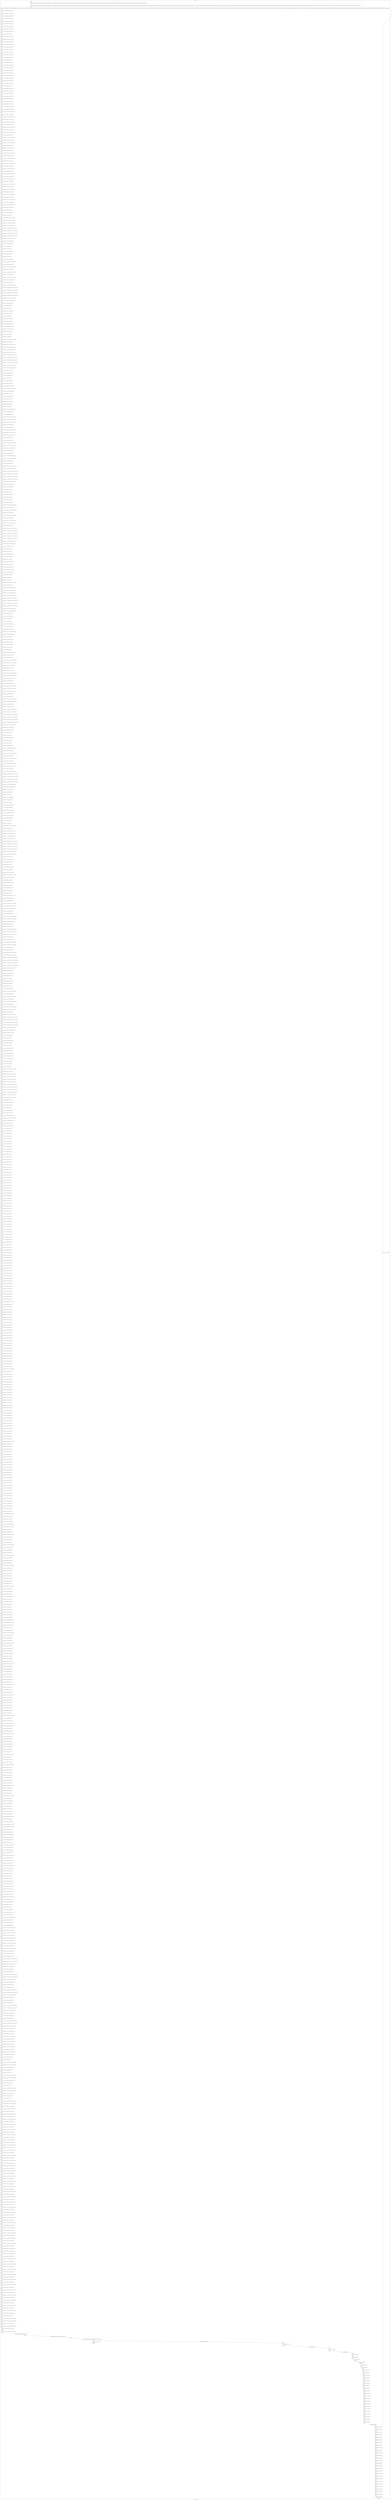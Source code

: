 digraph G {
label="Btor2XCFA";
subgraph cluster_0 {
label="main";
main_init[];
l1[];
l3[];
l4[];
l5[];
l6[];
l7[];
l8[];
l9[];
l10[];
l11[];
l12[];
l13[];
l14[];
l15[];
l16[];
l17[];
l18[];
l19[];
l20[];
l21[];
l22[];
l23[];
l24[];
l25[];
l26[];
l27[];
l28[];
l29[];
l30[];
l31[];
l32[];
l33[];
l34[];
l35[];
l36[];
l37[];
l38[];
l39[];
l40[];
l41[];
l42[];
l43[];
l44[];
l45[];
l46[];
l47[];
l48[];
l49[];
l50[];
l51[];
l52[];
l53[];
l54[];
l55[];
l56[];
l57[];
l58[];
l59[];
l60[];
l61[];
l62[];
l63[];
l64[];
l65[];
l66[];
l67[];
l68[];
l69[];
l70[];
l71[];
l72[];
l73[];
l74[];
l75[];
l76[];
l77[];
l78[];
l79[];
l80[];
l81[];
l82[];
l83[];
l84[];
l85[];
l86[];
l87[];
l88[];
l89[];
l90[];
l91[];
l92[];
l93[];
l94[];
l95[];
l96[];
l97[];
l98[];
l99[];
l100[];
l101[];
l102[];
l103[];
l104[];
l105[];
l106[];
l107[];
l108[];
l109[];
l110[];
l111[];
l112[];
l113[];
l114[];
l115[];
l116[];
l117[];
l118[];
l119[];
l120[];
l121[];
l122[];
l123[];
l124[];
l125[];
l126[];
l127[];
l128[];
l129[];
l130[];
l131[];
l132[];
l133[];
l134[];
l135[];
l136[];
l137[];
l138[];
l139[];
l140[];
l141[];
l142[];
l143[];
l144[];
l145[];
l146[];
l147[];
l148[];
l149[];
l150[];
l151[];
l152[];
l153[];
l154[];
l155[];
l156[];
l157[];
l158[];
l159[];
l160[];
l161[];
l162[];
l163[];
l164[];
l165[];
l166[];
l167[];
l168[];
l169[];
l170[];
l171[];
l172[];
l173[];
l174[];
l175[];
l176[];
l177[];
l178[];
l179[];
l180[];
l181[];
l182[];
l183[];
l184[];
l185[];
l186[];
l187[];
l188[];
l189[];
l190[];
l191[];
l192[];
l193[];
l194[];
l195[];
l196[];
l197[];
l198[];
l199[];
l200[];
l201[];
l202[];
l203[];
l204[];
l205[];
l206[];
l207[];
l208[];
l209[];
l210[];
l211[];
l212[];
l213[];
l214[];
l215[];
l216[];
l217[];
l218[];
l219[];
l220[];
l221[];
l222[];
l223[];
l224[];
l225[];
l226[];
l227[];
l228[];
l229[];
l230[];
l231[];
l232[];
l233[];
l234[];
l235[];
l236[];
l237[];
l238[];
l239[];
l240[];
l241[];
l242[];
l243[];
l244[];
l245[];
l246[];
l247[];
l248[];
l249[];
l250[];
l251[];
l252[];
l253[];
l254[];
l255[];
l256[];
l257[];
l258[];
l259[];
l260[];
l261[];
l262[];
l263[];
l264[];
l265[];
l266[];
l267[];
l268[];
l269[];
l270[];
l271[];
l272[];
l273[];
l274[];
l275[];
l276[];
l277[];
l278[];
l279[];
l280[];
l281[];
l282[];
l283[];
l284[];
l285[];
l286[];
l287[];
l288[];
l289[];
l290[];
l291[];
l292[];
l293[];
l294[];
l295[];
l296[];
l297[];
l298[];
l299[];
l300[];
l301[];
l302[];
l303[];
l304[];
l305[];
l306[];
l307[];
l308[];
l309[];
l310[];
l311[];
l312[];
l313[];
l314[];
l315[];
l316[];
l317[];
l318[];
l319[];
l320[];
l321[];
l322[];
l323[];
l324[];
l325[];
l326[];
l327[];
l328[];
l329[];
l330[];
l331[];
l332[];
l333[];
l334[];
l335[];
l336[];
l337[];
l338[];
l339[];
l340[];
l341[];
l342[];
l343[];
l344[];
l345[];
l346[];
l347[];
l348[];
l349[];
l350[];
l351[];
l352[];
l353[];
l354[];
l355[];
l356[];
l357[];
l358[];
l359[];
l360[];
l361[];
l362[];
l363[];
l364[];
l365[];
l366[];
l367[];
l368[];
l369[];
l370[];
l371[];
l372[];
l373[];
l374[];
l375[];
l376[];
l377[];
l378[];
l379[];
l380[];
l381[];
l382[];
l383[];
l384[];
l385[];
l386[];
l387[];
l388[];
l389[];
l390[];
l391[];
l392[];
l393[];
l394[];
l395[];
l396[];
l397[];
l398[];
l399[];
l400[];
l401[];
l402[];
l403[];
l404[];
l405[];
l406[];
l407[];
l408[];
l409[];
l410[];
l411[];
l412[];
l413[];
l414[];
l415[];
l416[];
l417[];
l418[];
l419[];
l420[];
l421[];
l422[];
l423[];
l424[];
l425[];
l426[];
l427[];
l428[];
l429[];
l430[];
l431[];
l432[];
l433[];
l434[];
l435[];
l436[];
l437[];
l438[];
l439[];
l440[];
l441[];
l442[];
l443[];
l444[];
l445[];
l446[];
l447[];
l448[];
l449[];
l450[];
l451[];
l452[];
l453[];
l454[];
l455[];
l456[];
l457[];
l458[];
l459[];
l460[];
l461[];
l462[];
l463[];
l464[];
l465[];
l466[];
l467[];
l468[];
l469[];
l470[];
l471[];
l472[];
l473[];
l474[];
l475[];
l476[];
l477[];
l478[];
l479[];
l480[];
l481[];
l482[];
l483[];
l484[];
l485[];
l486[];
l487[];
l488[];
l489[];
l490[];
l491[];
l492[];
l493[];
l494[];
l495[];
l496[];
l497[];
l498[];
l499[];
l500[];
l501[];
l502[];
l503[];
l504[];
l505[];
l506[];
l507[];
l508[];
l509[];
l510[];
l511[];
l512[];
l513[];
l514[];
l515[];
l516[];
l517[];
l518[];
l519[];
l520[];
l521[];
l522[];
l523[];
l524[];
l525[];
l526[];
l527[];
l528[];
l529[];
l530[];
l531[];
l532[];
l533[];
l534[];
l535[];
l536[];
l537[];
l538[];
l539[];
l540[];
l541[];
l542[];
l543[];
l544[];
l545[];
l546[];
l547[];
l548[];
l549[];
l550[];
l551[];
l552[];
l553[];
l554[];
l555[];
l556[];
l557[];
l558[];
l559[];
l560[];
l561[];
l562[];
l563[];
l564[];
l565[];
l566[];
l567[];
l568[];
l569[];
l570[];
l571[];
l572[];
l573[];
l574[];
l575[];
l576[];
l577[];
l578[];
l579[];
l580[];
l581[];
l582[];
l583[];
l584[];
l585[];
l586[];
l587[];
l588[];
l589[];
l590[];
l591[];
l592[];
l593[];
l594[];
l595[];
l596[];
l597[];
l598[];
l599[];
l600[];
l601[];
l602[];
l603[];
l604[];
l605[];
l606[];
l607[];
l608[];
l609[];
l610[];
l611[];
l612[];
l613[];
l614[];
l615[];
l616[];
l617[];
l618[];
l619[];
l620[];
l621[];
l622[];
l623[];
l624[];
l625[];
l626[];
l627[];
l628[];
l629[];
l630[];
l631[];
l632[];
l633[];
l634[];
l635[];
l636[];
l637[];
l638[];
l639[];
l640[];
l641[];
l642[];
l643[];
l644[];
l645[];
l646[];
l647[];
l648[];
l649[];
l650[];
l651[];
l652[];
l653[];
l654[];
l655[];
l656[];
l657[];
l658[];
l659[];
l660[];
l661[];
l662[];
l663[];
l664[];
l665[];
l666[];
l667[];
l668[];
l669[];
l670[];
l671[];
l672[];
l673[];
l674[];
l675[];
l676[];
l677[];
l678[];
l679[];
l680[];
l681[];
l682[];
l683[];
l684[];
l685[];
l686[];
l687[];
l688[];
l689[];
l690[];
l691[];
l692[];
l693[];
l694[];
l695[];
l696[];
l697[];
l698[];
l699[];
l700[];
l701[];
l702[];
l703[];
l704[];
l705[];
l706[];
l707[];
l708[];
l709[];
l710[];
l711[];
l712[];
l713[];
l714[];
l715[];
l716[];
l717[];
l718[];
l719[];
l720[];
l721[];
l722[];
l723[];
l724[];
l725[];
l726[];
l727[];
l728[];
l729[];
l730[];
l731[];
l732[];
l733[];
l734[];
l735[];
l736[];
l737[];
l738[];
l739[];
l740[];
l741[];
l742[];
l743[];
l744[];
l745[];
l746[];
l747[];
l748[];
l749[];
l750[];
l751[];
l752[];
l753[];
l754[];
l755[];
l756[];
l757[];
l758[];
l759[];
l760[];
l761[];
l762[];
l763[];
l764[];
l765[];
l766[];
l767[];
l768[];
l769[];
l770[];
l771[];
l772[];
l773[];
l774[];
l775[];
l776[];
l777[];
l778[];
l779[];
l780[];
l781[];
l782[];
l783[];
l784[];
l785[];
l786[];
l787[];
l788[];
l789[];
l790[];
l791[];
l792[];
l793[];
l794[];
l795[];
l796[];
l797[];
l798[];
l799[];
l800[];
l801[];
l802[];
l803[];
l804[];
l805[];
l806[];
l807[];
l808[];
l809[];
l810[];
l811[];
l812[];
l813[];
l814[];
l815[];
l816[];
l817[];
l818[];
l819[];
l820[];
l821[];
l822[];
l823[];
l824[];
l825[];
l826[];
l827[];
l828[];
l829[];
l830[];
l831[];
l832[];
l833[];
l834[];
l835[];
l836[];
l837[];
l838[];
l839[];
l840[];
l841[];
l842[];
l843[];
l844[];
l845[];
l846[];
l847[];
l848[];
l849[];
l850[];
l851[];
l852[];
l853[];
l854[];
l855[];
l856[];
l857[];
l858[];
l859[];
l860[];
l861[];
l862[];
l863[];
l864[];
l865[];
l866[];
l867[];
l868[];
l869[];
l870[];
l871[];
l872[];
l873[];
l874[];
l875[];
l876[];
l877[];
l878[];
l879[];
l880[];
l881[];
l882[];
l883[];
l884[];
l885[];
l886[];
l887[];
l888[];
l889[];
l890[];
l891[];
l892[];
l893[];
l894[];
l895[];
l896[];
l897[];
l898[];
l899[];
l900[];
l901[];
l902[];
l903[];
l904[];
l905[];
main_error[];
l906[];
l907[];
l908[];
l909[];
l910[];
l911[];
l912[];
l913[];
l914[];
l915[];
l916[];
l917[];
l918[];
l919[];
l920[];
l921[];
l922[];
l923[];
l924[];
l925[];
l926[];
l927[];
l928[];
l929[];
l930[];
l931[];
l932[];
l933[];
l934[];
l935[];
l936[];
l937[];
l938[];
l939[];
l940[];
l941[];
l942[];
l943[];
l944[];
l945[];
l946[];
l947[];
l948[];
l949[];
l950[];
l951[];
l952[];
l953[];
l954[];
l955[];
l956[];
l957[];
l958[];
l959[];
l960[];
l961[];
l962[];
l963[];
l964[];
l965[];
l966[];
main_init -> l1 [label="[(assign const_5 #b00000000),(assign const_44 #b0),(assign const_168 #b00000000),(assign const_327 #b1),(assign const_334 #b00000001),(assign const_336 #b00000010),(assign const_338 #b00000011),(assign const_362 #b00000100),(assign const_389 #b000000000000000000000000),(assign const_391 #b00000000000000000000000000000000),(assign const_393 #b00000000000000000000000000000001),(assign const_397 #b00000000000000000000000000000010),(assign const_399 #b00000000000000000000000000000011)] "];
l3 -> l4 [label="[(havoc input_209),(havoc input_211),(havoc input_213),(havoc input_215),(havoc input_217),(havoc input_219),(havoc input_221),(havoc input_223),(havoc input_225),(havoc input_227),(havoc input_229),(havoc input_231),(havoc input_233),(havoc input_235),(havoc input_237),(havoc input_239),(havoc input_241),(havoc input_243),(havoc input_245),(havoc input_247),(havoc input_249),(havoc input_251),(havoc input_253),(havoc input_255),(havoc input_257),(havoc input_259),(havoc input_261),(havoc input_263),(havoc input_265),(havoc input_267),(havoc input_269),(havoc input_271),(havoc input_273),(havoc input_275),(havoc input_277),(havoc input_279),(havoc input_281),(havoc input_283),(havoc input_285),(havoc input_287),(havoc input_289),(havoc input_291),(havoc input_293),(havoc input_295),(havoc input_297),(havoc input_299),(havoc input_301),(havoc input_303),(havoc input_305),(havoc input_307),(havoc input_309),(havoc input_311),(havoc input_313),(havoc input_315),(havoc input_317),(havoc input_319),(havoc input_321),(havoc input_323),(havoc input_325),(havoc input_329),(havoc input_331),(havoc input_349),(havoc input_352),(havoc input_375),(havoc input_379),(havoc input_382),(havoc input_387),(havoc input_411),(havoc input_414),(havoc input_421),(havoc input_424),(havoc input_459),(havoc input_462),(havoc input_484),(havoc input_488),(havoc input_491),(havoc input_496),(havoc input_515),(havoc input_518),(havoc input_525),(havoc input_528),(havoc input_563),(havoc input_566),(havoc input_588),(havoc input_592),(havoc input_595),(havoc input_600),(havoc input_619),(havoc input_622),(havoc input_629),(havoc input_632),(havoc input_667),(havoc input_670),(havoc input_692),(havoc input_696),(havoc input_699),(havoc input_704),(havoc input_723),(havoc input_726)] "];
l4 -> l5 [label="[(assign binary_129 (bvand state_45 (bvnot state_47)))] "];
l5 -> l6 [label="[(assign binary_130 (bvand binary_129 (bvnot state_49)))] "];
l6 -> l7 [label="[(assign binary_131 (bvand binary_130 (bvnot state_51)))] "];
l7 -> l8 [label="[(assign binary_132 (bvand binary_131 (bvnot state_53)))] "];
l8 -> l9 [label="[(assign binary_133 (bvand binary_132 (bvnot state_55)))] "];
l9 -> l10 [label="[(assign binary_134 (bvand binary_133 (bvnot state_57)))] "];
l10 -> l11 [label="[(assign binary_135 (bvand binary_134 (bvnot state_59)))] "];
l11 -> l12 [label="[(assign binary_136 (bvand binary_135 (bvnot state_61)))] "];
l12 -> l13 [label="[(assign binary_137 (bvand binary_136 (bvnot state_63)))] "];
l13 -> l14 [label="[(assign binary_138 (bvand binary_137 state_65))] "];
l14 -> l15 [label="[(assign binary_139 (bvand binary_138 (bvnot state_67)))] "];
l15 -> l16 [label="[(assign binary_140 (bvand binary_139 (bvnot state_69)))] "];
l16 -> l17 [label="[(assign binary_141 (bvand binary_140 (bvnot state_71)))] "];
l17 -> l18 [label="[(assign binary_142 (bvand binary_141 (bvnot state_73)))] "];
l18 -> l19 [label="[(assign binary_143 (bvand binary_142 (bvnot state_75)))] "];
l19 -> l20 [label="[(assign binary_144 (bvand binary_143 (bvnot state_77)))] "];
l20 -> l21 [label="[(assign binary_145 (bvand binary_144 (bvnot state_79)))] "];
l21 -> l22 [label="[(assign binary_146 (bvand binary_145 (bvnot state_81)))] "];
l22 -> l23 [label="[(assign binary_147 (bvand binary_146 (bvnot state_83)))] "];
l23 -> l24 [label="[(assign binary_148 (bvand binary_147 state_85))] "];
l24 -> l25 [label="[(assign binary_149 (bvand binary_148 (bvnot state_87)))] "];
l25 -> l26 [label="[(assign binary_150 (bvand binary_149 (bvnot state_89)))] "];
l26 -> l27 [label="[(assign binary_151 (bvand binary_150 (bvnot state_91)))] "];
l27 -> l28 [label="[(assign binary_152 (bvand binary_151 (bvnot state_93)))] "];
l28 -> l29 [label="[(assign binary_153 (bvand binary_152 (bvnot state_95)))] "];
l29 -> l30 [label="[(assign binary_154 (bvand binary_153 (bvnot state_97)))] "];
l30 -> l31 [label="[(assign binary_155 (bvand binary_154 (bvnot state_99)))] "];
l31 -> l32 [label="[(assign binary_156 (bvand binary_155 (bvnot state_101)))] "];
l32 -> l33 [label="[(assign binary_157 (bvand binary_156 (bvnot state_103)))] "];
l33 -> l34 [label="[(assign binary_158 (bvand binary_157 state_105))] "];
l34 -> l35 [label="[(assign binary_159 (bvand binary_158 (bvnot state_107)))] "];
l35 -> l36 [label="[(assign binary_160 (bvand binary_159 (bvnot state_109)))] "];
l36 -> l37 [label="[(assign binary_161 (bvand binary_160 (bvnot state_111)))] "];
l37 -> l38 [label="[(assign binary_162 (bvand binary_161 (bvnot state_113)))] "];
l38 -> l39 [label="[(assign binary_163 (bvand binary_162 (bvnot state_115)))] "];
l39 -> l40 [label="[(assign binary_164 (bvand binary_163 (bvnot state_117)))] "];
l40 -> l41 [label="[(assign binary_165 (bvand binary_164 (bvnot state_119)))] "];
l41 -> l42 [label="[(assign binary_166 (bvand binary_165 (bvnot state_121)))] "];
l42 -> l43 [label="[(assign binary_167 (bvand binary_166 (bvnot state_123)))] "];
l43 -> l44 [label="[(assign comparison_169 (ite (= const_168 state_6) #b1 #b0))] "];
l44 -> l45 [label="[(assign binary_170 (bvand binary_167 comparison_169))] "];
l45 -> l46 [label="[(assign comparison_171 (ite (= const_168 state_8) #b1 #b0))] "];
l46 -> l47 [label="[(assign binary_172 (bvand binary_170 comparison_171))] "];
l47 -> l48 [label="[(assign comparison_173 (ite (= const_168 state_10) #b1 #b0))] "];
l48 -> l49 [label="[(assign binary_174 (bvand binary_172 comparison_173))] "];
l49 -> l50 [label="[(assign comparison_175 (ite (= const_168 state_12) #b1 #b0))] "];
l50 -> l51 [label="[(assign binary_176 (bvand binary_174 comparison_175))] "];
l51 -> l52 [label="[(assign comparison_177 (ite (= const_168 state_14) #b1 #b0))] "];
l52 -> l53 [label="[(assign binary_178 (bvand binary_176 comparison_177))] "];
l53 -> l54 [label="[(assign comparison_179 (ite (= const_168 state_16) #b1 #b0))] "];
l54 -> l55 [label="[(assign binary_180 (bvand binary_178 comparison_179))] "];
l55 -> l56 [label="[(assign comparison_181 (ite (= const_168 state_18) #b1 #b0))] "];
l56 -> l57 [label="[(assign binary_182 (bvand binary_180 comparison_181))] "];
l57 -> l58 [label="[(assign comparison_183 (ite (= const_168 state_20) #b1 #b0))] "];
l58 -> l59 [label="[(assign binary_184 (bvand binary_182 comparison_183))] "];
l59 -> l60 [label="[(assign comparison_185 (ite (= const_168 state_22) #b1 #b0))] "];
l60 -> l61 [label="[(assign binary_186 (bvand binary_184 comparison_185))] "];
l61 -> l62 [label="[(assign comparison_187 (ite (= const_168 state_24) #b1 #b0))] "];
l62 -> l63 [label="[(assign binary_188 (bvand binary_186 comparison_187))] "];
l63 -> l64 [label="[(assign comparison_189 (ite (= const_168 state_26) #b1 #b0))] "];
l64 -> l65 [label="[(assign binary_190 (bvand binary_188 comparison_189))] "];
l65 -> l66 [label="[(assign comparison_191 (ite (= const_168 state_28) #b1 #b0))] "];
l66 -> l67 [label="[(assign binary_192 (bvand binary_190 comparison_191))] "];
l67 -> l68 [label="[(assign comparison_193 (ite (= const_168 state_30) #b1 #b0))] "];
l68 -> l69 [label="[(assign binary_194 (bvand binary_192 comparison_193))] "];
l69 -> l70 [label="[(assign comparison_195 (ite (= const_168 state_32) #b1 #b0))] "];
l70 -> l71 [label="[(assign binary_196 (bvand binary_194 comparison_195))] "];
l71 -> l72 [label="[(assign comparison_197 (ite (= const_168 state_34) #b1 #b0))] "];
l72 -> l73 [label="[(assign binary_198 (bvand binary_196 comparison_197))] "];
l73 -> l74 [label="[(assign comparison_199 (ite (= const_168 state_36) #b1 #b0))] "];
l74 -> l75 [label="[(assign binary_200 (bvand binary_198 comparison_199))] "];
l75 -> l76 [label="[(assign comparison_201 (ite (= const_168 state_38) #b1 #b0))] "];
l76 -> l77 [label="[(assign binary_202 (bvand binary_200 comparison_201))] "];
l77 -> l78 [label="[(assign comparison_203 (ite (= const_168 state_40) #b1 #b0))] "];
l78 -> l79 [label="[(assign binary_204 (bvand binary_202 comparison_203))] "];
l79 -> l80 [label="[(assign comparison_205 (ite (= const_168 state_42) #b1 #b0))] "];
l80 -> l81 [label="[(assign binary_206 (bvand binary_204 comparison_205))] "];
l81 -> l82 [label="[(assign binary_207 (bvand state_127 binary_206))] "];
l82 -> l83 [label="[(assign binary_330 (bvor input_247 (bvnot input_329)))] "];
l83 -> l84 [label="[(assign binary_332 (bvor input_249 input_329))] "];
l84 -> l85 [label="[(assign comparison_333 (ite (= const_168 input_239) #b1 #b0))] "];
l85 -> l86 [label="[(assign comparison_335 (ite (= const_334 input_239) #b1 #b0))] "];
l86 -> l87 [label="[(assign comparison_337 (ite (= const_336 input_239) #b1 #b0))] "];
l87 -> l88 [label="[(assign comparison_339 (ite (= const_338 input_239) #b1 #b0))] "];
l88 -> l89 [label="[(assign ternary_340 (ite (= comparison_339 #b1) input_225 input_227))] "];
l89 -> l90 [label="[(assign ternary_341 (ite (= comparison_337 #b1) input_223 ternary_340))] "];
l90 -> l91 [label="[(assign ternary_342 (ite (= comparison_335 #b1) input_221 ternary_341))] "];
l91 -> l92 [label="[(assign ternary_343 (ite (= comparison_333 #b1) input_219 ternary_342))] "];
l92 -> l93 [label="[(assign comparison_344 (ite (= const_168 ternary_343) #b1 #b0))] "];
l93 -> l94 [label="[(assign binary_345 (bvand binary_332 comparison_344))] "];
l94 -> l95 [label="[(assign binary_346 (bvor (bvnot input_331) binary_345))] "];
l95 -> l96 [label="[(assign binary_347 (bvand binary_330 binary_346))] "];
l96 -> l97 [label="[(assign binary_348 (bvor input_251 input_331))] "];
l97 -> l98 [label="[(assign binary_350 (bvor binary_348 (bvnot input_349)))] "];
l98 -> l99 [label="[(assign binary_351 (bvand binary_347 binary_350))] "];
l99 -> l100 [label="[(assign binary_353 (bvor input_253 input_349))] "];
l100 -> l101 [label="[(assign binary_354 (bvand input_329 comparison_333))] "];
l101 -> l102 [label="[(assign ternary_355 (ite (= binary_354 #b1) const_168 input_209))] "];
l102 -> l103 [label="[(assign binary_356 (bvand input_329 comparison_335))] "];
l103 -> l104 [label="[(assign ternary_357 (ite (= binary_356 #b1) const_168 input_211))] "];
l104 -> l105 [label="[(assign binary_358 (bvand input_329 comparison_337))] "];
l105 -> l106 [label="[(assign ternary_359 (ite (= binary_358 #b1) const_168 input_213))] "];
l106 -> l107 [label="[(assign binary_360 (bvand input_329 comparison_339))] "];
l107 -> l108 [label="[(assign ternary_361 (ite (= binary_360 #b1) const_168 input_215))] "];
l108 -> l109 [label="[(assign comparison_363 (ite (= const_362 input_239) #b1 #b0))] "];
l109 -> l110 [label="[(assign binary_364 (bvand input_329 comparison_363))] "];
l110 -> l111 [label="[(assign ternary_365 (ite (= binary_364 #b1) const_168 input_217))] "];
l111 -> l112 [label="[(assign ternary_366 (ite (= comparison_339 #b1) ternary_361 ternary_365))] "];
l112 -> l113 [label="[(assign ternary_367 (ite (= comparison_337 #b1) ternary_359 ternary_366))] "];
l113 -> l114 [label="[(assign ternary_368 (ite (= comparison_335 #b1) ternary_357 ternary_367))] "];
l114 -> l115 [label="[(assign ternary_369 (ite (= comparison_333 #b1) ternary_355 ternary_368))] "];
l115 -> l116 [label="[(assign comparison_370 (ite (= const_168 ternary_369) #b1 #b0))] "];
l116 -> l117 [label="[(assign binary_371 (bvand binary_353 (bvnot comparison_370)))] "];
l117 -> l118 [label="[(assign binary_372 (bvor (bvnot input_352) binary_371))] "];
l118 -> l119 [label="[(assign binary_373 (bvand binary_351 binary_372))] "];
l119 -> l120 [label="[(assign binary_374 (bvor input_255 input_352))] "];
l120 -> l121 [label="[(assign binary_376 (bvor binary_374 (bvnot input_375)))] "];
l121 -> l122 [label="[(assign binary_377 (bvand binary_373 binary_376))] "];
l122 -> l123 [label="[(assign binary_378 (bvor input_257 input_375))] "];
l123 -> l124 [label="[(assign binary_380 (bvor binary_378 (bvnot input_379)))] "];
l124 -> l125 [label="[(assign binary_381 (bvand binary_377 binary_380))] "];
l125 -> l126 [label="[(assign binary_383 (bvand binary_353 (bvnot input_352)))] "];
l126 -> l127 [label="[(assign binary_384 (bvand comparison_370 binary_383))] "];
l127 -> l128 [label="[(assign binary_385 (bvor (bvnot input_382) binary_384))] "];
l128 -> l129 [label="[(assign binary_386 (bvand binary_381 binary_385))] "];
l129 -> l130 [label="[(assign binary_388 (bvor input_261 input_382))] "];
l130 -> l131 [label="[(assign binary_390 (++ const_389 input_239))] "];
l131 -> l132 [label="[(assign comparison_392 (ite (bvule binary_390 const_391) #b1 #b0))] "];
l132 -> l133 [label="[(assign binary_394 (bvsub binary_390 const_393))] "];
l133 -> l134 [label="[(assign comparison_395 (ite (= const_391 binary_394) #b1 #b0))] "];
l134 -> l135 [label="[(assign comparison_396 (ite (= const_393 binary_394) #b1 #b0))] "];
l135 -> l136 [label="[(assign comparison_398 (ite (= const_397 binary_394) #b1 #b0))] "];
l136 -> l137 [label="[(assign comparison_400 (ite (= const_399 binary_394) #b1 #b0))] "];
l137 -> l138 [label="[(assign ternary_401 (ite (= comparison_400 #b1) input_235 input_237))] "];
l138 -> l139 [label="[(assign ternary_402 (ite (= comparison_398 #b1) input_233 ternary_401))] "];
l139 -> l140 [label="[(assign ternary_403 (ite (= comparison_396 #b1) input_231 ternary_402))] "];
l140 -> l141 [label="[(assign ternary_404 (ite (= comparison_395 #b1) input_229 ternary_403))] "];
l141 -> l142 [label="[(assign comparison_405 (ite (= const_168 ternary_404) #b1 #b0))] "];
l142 -> l143 [label="[(assign binary_406 (bvand (bvnot comparison_392) comparison_405))] "];
l143 -> l144 [label="[(assign binary_407 (bvand binary_388 binary_406))] "];
l144 -> l145 [label="[(assign binary_408 (bvor (bvnot input_387) binary_407))] "];
l145 -> l146 [label="[(assign binary_409 (bvand binary_386 binary_408))] "];
l146 -> l147 [label="[(assign binary_410 (bvor input_263 input_387))] "];
l147 -> l148 [label="[(assign binary_412 (bvor binary_410 (bvnot input_411)))] "];
l148 -> l149 [label="[(assign binary_413 (bvand binary_409 binary_412))] "];
l149 -> l150 [label="[(assign binary_415 (bvand binary_388 (bvnot input_387)))] "];
l150 -> l151 [label="[(assign comparison_416 (ite (= const_334 ternary_404) #b1 #b0))] "];
l151 -> l152 [label="[(assign binary_417 (bvor comparison_333 comparison_416))] "];
l152 -> l153 [label="[(assign binary_418 (bvand binary_415 binary_417))] "];
l153 -> l154 [label="[(assign binary_419 (bvor (bvnot input_414) binary_418))] "];
l154 -> l155 [label="[(assign binary_420 (bvand binary_413 binary_419))] "];
l155 -> l156 [label="[(assign binary_422 (bvor input_267 (bvnot input_421)))] "];
l156 -> l157 [label="[(assign binary_423 (bvand binary_420 binary_422))] "];
l157 -> l158 [label="[(assign binary_425 (bvor input_269 input_421))] "];
l158 -> l159 [label="[(assign comparison_426 (ite (= const_168 input_241) #b1 #b0))] "];
l159 -> l160 [label="[(assign binary_427 (bvand comparison_333 input_379))] "];
l160 -> l161 [label="[(assign binary_428 (bvand comparison_333 input_349))] "];
l161 -> l162 [label="[(assign ternary_429 (ite (= binary_428 #b1) const_334 input_219))] "];
l162 -> l163 [label="[(assign ternary_430 (ite (= binary_427 #b1) const_168 ternary_429))] "];
l163 -> l164 [label="[(assign comparison_431 (ite (= const_334 input_241) #b1 #b0))] "];
l164 -> l165 [label="[(assign binary_432 (bvand comparison_335 input_379))] "];
l165 -> l166 [label="[(assign binary_433 (bvand comparison_335 input_349))] "];
l166 -> l167 [label="[(assign ternary_434 (ite (= binary_433 #b1) const_334 input_221))] "];
l167 -> l168 [label="[(assign ternary_435 (ite (= binary_432 #b1) const_168 ternary_434))] "];
l168 -> l169 [label="[(assign comparison_436 (ite (= const_336 input_241) #b1 #b0))] "];
l169 -> l170 [label="[(assign binary_437 (bvand comparison_337 input_379))] "];
l170 -> l171 [label="[(assign binary_438 (bvand comparison_337 input_349))] "];
l171 -> l172 [label="[(assign ternary_439 (ite (= binary_438 #b1) const_334 input_223))] "];
l172 -> l173 [label="[(assign ternary_440 (ite (= binary_437 #b1) const_168 ternary_439))] "];
l173 -> l174 [label="[(assign comparison_441 (ite (= const_338 input_241) #b1 #b0))] "];
l174 -> l175 [label="[(assign binary_442 (bvand comparison_339 input_379))] "];
l175 -> l176 [label="[(assign binary_443 (bvand comparison_339 input_349))] "];
l176 -> l177 [label="[(assign ternary_444 (ite (= binary_443 #b1) const_334 input_225))] "];
l177 -> l178 [label="[(assign ternary_445 (ite (= binary_442 #b1) const_168 ternary_444))] "];
l178 -> l179 [label="[(assign binary_446 (bvand comparison_363 input_379))] "];
l179 -> l180 [label="[(assign binary_447 (bvand comparison_363 input_349))] "];
l180 -> l181 [label="[(assign ternary_448 (ite (= binary_447 #b1) const_334 input_227))] "];
l181 -> l182 [label="[(assign ternary_449 (ite (= binary_446 #b1) const_168 ternary_448))] "];
l182 -> l183 [label="[(assign ternary_450 (ite (= comparison_441 #b1) ternary_445 ternary_449))] "];
l183 -> l184 [label="[(assign ternary_451 (ite (= comparison_436 #b1) ternary_440 ternary_450))] "];
l184 -> l185 [label="[(assign ternary_452 (ite (= comparison_431 #b1) ternary_435 ternary_451))] "];
l185 -> l186 [label="[(assign ternary_453 (ite (= comparison_426 #b1) ternary_430 ternary_452))] "];
l186 -> l187 [label="[(assign comparison_454 (ite (= const_168 ternary_453) #b1 #b0))] "];
l187 -> l188 [label="[(assign binary_455 (bvand binary_425 comparison_454))] "];
l188 -> l189 [label="[(assign binary_456 (bvor (bvnot input_424) binary_455))] "];
l189 -> l190 [label="[(assign binary_457 (bvand binary_423 binary_456))] "];
l190 -> l191 [label="[(assign binary_458 (bvor input_271 input_424))] "];
l191 -> l192 [label="[(assign binary_460 (bvor binary_458 (bvnot input_459)))] "];
l192 -> l193 [label="[(assign binary_461 (bvand binary_457 binary_460))] "];
l193 -> l194 [label="[(assign binary_463 (bvor input_273 input_459))] "];
l194 -> l195 [label="[(assign binary_464 (bvand input_421 comparison_426))] "];
l195 -> l196 [label="[(assign ternary_465 (ite (= binary_464 #b1) const_334 ternary_355))] "];
l196 -> l197 [label="[(assign binary_466 (bvand input_421 comparison_431))] "];
l197 -> l198 [label="[(assign ternary_467 (ite (= binary_466 #b1) const_334 ternary_357))] "];
l198 -> l199 [label="[(assign binary_468 (bvand input_421 comparison_436))] "];
l199 -> l200 [label="[(assign ternary_469 (ite (= binary_468 #b1) const_334 ternary_359))] "];
l200 -> l201 [label="[(assign binary_470 (bvand input_421 comparison_441))] "];
l201 -> l202 [label="[(assign ternary_471 (ite (= binary_470 #b1) const_334 ternary_361))] "];
l202 -> l203 [label="[(assign comparison_472 (ite (= const_362 input_241) #b1 #b0))] "];
l203 -> l204 [label="[(assign binary_473 (bvand input_421 comparison_472))] "];
l204 -> l205 [label="[(assign ternary_474 (ite (= binary_473 #b1) const_334 ternary_365))] "];
l205 -> l206 [label="[(assign ternary_475 (ite (= comparison_441 #b1) ternary_471 ternary_474))] "];
l206 -> l207 [label="[(assign ternary_476 (ite (= comparison_436 #b1) ternary_469 ternary_475))] "];
l207 -> l208 [label="[(assign ternary_477 (ite (= comparison_431 #b1) ternary_467 ternary_476))] "];
l208 -> l209 [label="[(assign ternary_478 (ite (= comparison_426 #b1) ternary_465 ternary_477))] "];
l209 -> l210 [label="[(assign comparison_479 (ite (= const_334 ternary_478) #b1 #b0))] "];
l210 -> l211 [label="[(assign binary_480 (bvand binary_463 (bvnot comparison_479)))] "];
l211 -> l212 [label="[(assign binary_481 (bvor (bvnot input_462) binary_480))] "];
l212 -> l213 [label="[(assign binary_482 (bvand binary_461 binary_481))] "];
l213 -> l214 [label="[(assign binary_483 (bvor input_275 input_462))] "];
l214 -> l215 [label="[(assign binary_485 (bvor binary_483 (bvnot input_484)))] "];
l215 -> l216 [label="[(assign binary_486 (bvand binary_482 binary_485))] "];
l216 -> l217 [label="[(assign binary_487 (bvor input_277 input_484))] "];
l217 -> l218 [label="[(assign binary_489 (bvor binary_487 (bvnot input_488)))] "];
l218 -> l219 [label="[(assign binary_490 (bvand binary_486 binary_489))] "];
l219 -> l220 [label="[(assign binary_492 (bvand binary_463 (bvnot input_462)))] "];
l220 -> l221 [label="[(assign binary_493 (bvand comparison_479 binary_492))] "];
l221 -> l222 [label="[(assign binary_494 (bvor (bvnot input_491) binary_493))] "];
l222 -> l223 [label="[(assign binary_495 (bvand binary_490 binary_494))] "];
l223 -> l224 [label="[(assign binary_497 (bvor input_281 input_491))] "];
l224 -> l225 [label="[(assign binary_498 (++ const_389 input_241))] "];
l225 -> l226 [label="[(assign comparison_499 (ite (bvule binary_498 const_391) #b1 #b0))] "];
l226 -> l227 [label="[(assign binary_500 (bvsub binary_498 const_393))] "];
l227 -> l228 [label="[(assign comparison_501 (ite (= const_391 binary_500) #b1 #b0))] "];
l228 -> l229 [label="[(assign comparison_502 (ite (= const_393 binary_500) #b1 #b0))] "];
l229 -> l230 [label="[(assign comparison_503 (ite (= const_397 binary_500) #b1 #b0))] "];
l230 -> l231 [label="[(assign comparison_504 (ite (= const_399 binary_500) #b1 #b0))] "];
l231 -> l232 [label="[(assign ternary_505 (ite (= comparison_504 #b1) input_235 input_237))] "];
l232 -> l233 [label="[(assign ternary_506 (ite (= comparison_503 #b1) input_233 ternary_505))] "];
l233 -> l234 [label="[(assign ternary_507 (ite (= comparison_502 #b1) input_231 ternary_506))] "];
l234 -> l235 [label="[(assign ternary_508 (ite (= comparison_501 #b1) input_229 ternary_507))] "];
l235 -> l236 [label="[(assign comparison_509 (ite (= const_168 ternary_508) #b1 #b0))] "];
l236 -> l237 [label="[(assign binary_510 (bvand (bvnot comparison_499) comparison_509))] "];
l237 -> l238 [label="[(assign binary_511 (bvand binary_497 binary_510))] "];
l238 -> l239 [label="[(assign binary_512 (bvor (bvnot input_496) binary_511))] "];
l239 -> l240 [label="[(assign binary_513 (bvand binary_495 binary_512))] "];
l240 -> l241 [label="[(assign binary_514 (bvor input_283 input_496))] "];
l241 -> l242 [label="[(assign binary_516 (bvor binary_514 (bvnot input_515)))] "];
l242 -> l243 [label="[(assign binary_517 (bvand binary_513 binary_516))] "];
l243 -> l244 [label="[(assign binary_519 (bvand binary_497 (bvnot input_496)))] "];
l244 -> l245 [label="[(assign comparison_520 (ite (= const_334 ternary_508) #b1 #b0))] "];
l245 -> l246 [label="[(assign binary_521 (bvor comparison_426 comparison_520))] "];
l246 -> l247 [label="[(assign binary_522 (bvand binary_519 binary_521))] "];
l247 -> l248 [label="[(assign binary_523 (bvor (bvnot input_518) binary_522))] "];
l248 -> l249 [label="[(assign binary_524 (bvand binary_517 binary_523))] "];
l249 -> l250 [label="[(assign binary_526 (bvor input_287 (bvnot input_525)))] "];
l250 -> l251 [label="[(assign binary_527 (bvand binary_524 binary_526))] "];
l251 -> l252 [label="[(assign binary_529 (bvor input_289 input_525))] "];
l252 -> l253 [label="[(assign comparison_530 (ite (= const_168 input_243) #b1 #b0))] "];
l253 -> l254 [label="[(assign binary_531 (bvand comparison_426 input_488))] "];
l254 -> l255 [label="[(assign binary_532 (bvand comparison_426 input_459))] "];
l255 -> l256 [label="[(assign ternary_533 (ite (= binary_532 #b1) const_334 ternary_430))] "];
l256 -> l257 [label="[(assign ternary_534 (ite (= binary_531 #b1) const_168 ternary_533))] "];
l257 -> l258 [label="[(assign comparison_535 (ite (= const_334 input_243) #b1 #b0))] "];
l258 -> l259 [label="[(assign binary_536 (bvand comparison_431 input_488))] "];
l259 -> l260 [label="[(assign binary_537 (bvand comparison_431 input_459))] "];
l260 -> l261 [label="[(assign ternary_538 (ite (= binary_537 #b1) const_334 ternary_435))] "];
l261 -> l262 [label="[(assign ternary_539 (ite (= binary_536 #b1) const_168 ternary_538))] "];
l262 -> l263 [label="[(assign comparison_540 (ite (= const_336 input_243) #b1 #b0))] "];
l263 -> l264 [label="[(assign binary_541 (bvand comparison_436 input_488))] "];
l264 -> l265 [label="[(assign binary_542 (bvand comparison_436 input_459))] "];
l265 -> l266 [label="[(assign ternary_543 (ite (= binary_542 #b1) const_334 ternary_440))] "];
l266 -> l267 [label="[(assign ternary_544 (ite (= binary_541 #b1) const_168 ternary_543))] "];
l267 -> l268 [label="[(assign comparison_545 (ite (= const_338 input_243) #b1 #b0))] "];
l268 -> l269 [label="[(assign binary_546 (bvand comparison_441 input_488))] "];
l269 -> l270 [label="[(assign binary_547 (bvand comparison_441 input_459))] "];
l270 -> l271 [label="[(assign ternary_548 (ite (= binary_547 #b1) const_334 ternary_445))] "];
l271 -> l272 [label="[(assign ternary_549 (ite (= binary_546 #b1) const_168 ternary_548))] "];
l272 -> l273 [label="[(assign binary_550 (bvand comparison_472 input_488))] "];
l273 -> l274 [label="[(assign binary_551 (bvand comparison_472 input_459))] "];
l274 -> l275 [label="[(assign ternary_552 (ite (= binary_551 #b1) const_334 ternary_449))] "];
l275 -> l276 [label="[(assign ternary_553 (ite (= binary_550 #b1) const_168 ternary_552))] "];
l276 -> l277 [label="[(assign ternary_554 (ite (= comparison_545 #b1) ternary_549 ternary_553))] "];
l277 -> l278 [label="[(assign ternary_555 (ite (= comparison_540 #b1) ternary_544 ternary_554))] "];
l278 -> l279 [label="[(assign ternary_556 (ite (= comparison_535 #b1) ternary_539 ternary_555))] "];
l279 -> l280 [label="[(assign ternary_557 (ite (= comparison_530 #b1) ternary_534 ternary_556))] "];
l280 -> l281 [label="[(assign comparison_558 (ite (= const_168 ternary_557) #b1 #b0))] "];
l281 -> l282 [label="[(assign binary_559 (bvand binary_529 comparison_558))] "];
l282 -> l283 [label="[(assign binary_560 (bvor (bvnot input_528) binary_559))] "];
l283 -> l284 [label="[(assign binary_561 (bvand binary_527 binary_560))] "];
l284 -> l285 [label="[(assign binary_562 (bvor input_291 input_528))] "];
l285 -> l286 [label="[(assign binary_564 (bvor binary_562 (bvnot input_563)))] "];
l286 -> l287 [label="[(assign binary_565 (bvand binary_561 binary_564))] "];
l287 -> l288 [label="[(assign binary_567 (bvor input_293 input_563))] "];
l288 -> l289 [label="[(assign binary_568 (bvand input_525 comparison_530))] "];
l289 -> l290 [label="[(assign ternary_569 (ite (= binary_568 #b1) const_336 ternary_465))] "];
l290 -> l291 [label="[(assign binary_570 (bvand input_525 comparison_535))] "];
l291 -> l292 [label="[(assign ternary_571 (ite (= binary_570 #b1) const_336 ternary_467))] "];
l292 -> l293 [label="[(assign binary_572 (bvand input_525 comparison_540))] "];
l293 -> l294 [label="[(assign ternary_573 (ite (= binary_572 #b1) const_336 ternary_469))] "];
l294 -> l295 [label="[(assign binary_574 (bvand input_525 comparison_545))] "];
l295 -> l296 [label="[(assign ternary_575 (ite (= binary_574 #b1) const_336 ternary_471))] "];
l296 -> l297 [label="[(assign comparison_576 (ite (= const_362 input_243) #b1 #b0))] "];
l297 -> l298 [label="[(assign binary_577 (bvand input_525 comparison_576))] "];
l298 -> l299 [label="[(assign ternary_578 (ite (= binary_577 #b1) const_336 ternary_474))] "];
l299 -> l300 [label="[(assign ternary_579 (ite (= comparison_545 #b1) ternary_575 ternary_578))] "];
l300 -> l301 [label="[(assign ternary_580 (ite (= comparison_540 #b1) ternary_573 ternary_579))] "];
l301 -> l302 [label="[(assign ternary_581 (ite (= comparison_535 #b1) ternary_571 ternary_580))] "];
l302 -> l303 [label="[(assign ternary_582 (ite (= comparison_530 #b1) ternary_569 ternary_581))] "];
l303 -> l304 [label="[(assign comparison_583 (ite (= const_336 ternary_582) #b1 #b0))] "];
l304 -> l305 [label="[(assign binary_584 (bvand binary_567 (bvnot comparison_583)))] "];
l305 -> l306 [label="[(assign binary_585 (bvor (bvnot input_566) binary_584))] "];
l306 -> l307 [label="[(assign binary_586 (bvand binary_565 binary_585))] "];
l307 -> l308 [label="[(assign binary_587 (bvor input_295 input_566))] "];
l308 -> l309 [label="[(assign binary_589 (bvor binary_587 (bvnot input_588)))] "];
l309 -> l310 [label="[(assign binary_590 (bvand binary_586 binary_589))] "];
l310 -> l311 [label="[(assign binary_591 (bvor input_297 input_588))] "];
l311 -> l312 [label="[(assign binary_593 (bvor binary_591 (bvnot input_592)))] "];
l312 -> l313 [label="[(assign binary_594 (bvand binary_590 binary_593))] "];
l313 -> l314 [label="[(assign binary_596 (bvand binary_567 (bvnot input_566)))] "];
l314 -> l315 [label="[(assign binary_597 (bvand comparison_583 binary_596))] "];
l315 -> l316 [label="[(assign binary_598 (bvor (bvnot input_595) binary_597))] "];
l316 -> l317 [label="[(assign binary_599 (bvand binary_594 binary_598))] "];
l317 -> l318 [label="[(assign binary_601 (bvor input_301 input_595))] "];
l318 -> l319 [label="[(assign binary_602 (++ const_389 input_243))] "];
l319 -> l320 [label="[(assign comparison_603 (ite (bvule binary_602 const_391) #b1 #b0))] "];
l320 -> l321 [label="[(assign binary_604 (bvsub binary_602 const_393))] "];
l321 -> l322 [label="[(assign comparison_605 (ite (= const_391 binary_604) #b1 #b0))] "];
l322 -> l323 [label="[(assign comparison_606 (ite (= const_393 binary_604) #b1 #b0))] "];
l323 -> l324 [label="[(assign comparison_607 (ite (= const_397 binary_604) #b1 #b0))] "];
l324 -> l325 [label="[(assign comparison_608 (ite (= const_399 binary_604) #b1 #b0))] "];
l325 -> l326 [label="[(assign ternary_609 (ite (= comparison_608 #b1) input_235 input_237))] "];
l326 -> l327 [label="[(assign ternary_610 (ite (= comparison_607 #b1) input_233 ternary_609))] "];
l327 -> l328 [label="[(assign ternary_611 (ite (= comparison_606 #b1) input_231 ternary_610))] "];
l328 -> l329 [label="[(assign ternary_612 (ite (= comparison_605 #b1) input_229 ternary_611))] "];
l329 -> l330 [label="[(assign comparison_613 (ite (= const_168 ternary_612) #b1 #b0))] "];
l330 -> l331 [label="[(assign binary_614 (bvand (bvnot comparison_603) comparison_613))] "];
l331 -> l332 [label="[(assign binary_615 (bvand binary_601 binary_614))] "];
l332 -> l333 [label="[(assign binary_616 (bvor (bvnot input_600) binary_615))] "];
l333 -> l334 [label="[(assign binary_617 (bvand binary_599 binary_616))] "];
l334 -> l335 [label="[(assign binary_618 (bvor input_303 input_600))] "];
l335 -> l336 [label="[(assign binary_620 (bvor binary_618 (bvnot input_619)))] "];
l336 -> l337 [label="[(assign binary_621 (bvand binary_617 binary_620))] "];
l337 -> l338 [label="[(assign binary_623 (bvand binary_601 (bvnot input_600)))] "];
l338 -> l339 [label="[(assign comparison_624 (ite (= const_334 ternary_612) #b1 #b0))] "];
l339 -> l340 [label="[(assign binary_625 (bvor comparison_530 comparison_624))] "];
l340 -> l341 [label="[(assign binary_626 (bvand binary_623 binary_625))] "];
l341 -> l342 [label="[(assign binary_627 (bvor (bvnot input_622) binary_626))] "];
l342 -> l343 [label="[(assign binary_628 (bvand binary_621 binary_627))] "];
l343 -> l344 [label="[(assign binary_630 (bvor input_307 (bvnot input_629)))] "];
l344 -> l345 [label="[(assign binary_631 (bvand binary_628 binary_630))] "];
l345 -> l346 [label="[(assign binary_633 (bvor input_309 input_629))] "];
l346 -> l347 [label="[(assign comparison_634 (ite (= const_168 input_245) #b1 #b0))] "];
l347 -> l348 [label="[(assign binary_635 (bvand comparison_530 input_592))] "];
l348 -> l349 [label="[(assign binary_636 (bvand comparison_530 input_563))] "];
l349 -> l350 [label="[(assign ternary_637 (ite (= binary_636 #b1) const_334 ternary_534))] "];
l350 -> l351 [label="[(assign ternary_638 (ite (= binary_635 #b1) const_168 ternary_637))] "];
l351 -> l352 [label="[(assign comparison_639 (ite (= const_334 input_245) #b1 #b0))] "];
l352 -> l353 [label="[(assign binary_640 (bvand comparison_535 input_592))] "];
l353 -> l354 [label="[(assign binary_641 (bvand comparison_535 input_563))] "];
l354 -> l355 [label="[(assign ternary_642 (ite (= binary_641 #b1) const_334 ternary_539))] "];
l355 -> l356 [label="[(assign ternary_643 (ite (= binary_640 #b1) const_168 ternary_642))] "];
l356 -> l357 [label="[(assign comparison_644 (ite (= const_336 input_245) #b1 #b0))] "];
l357 -> l358 [label="[(assign binary_645 (bvand comparison_540 input_592))] "];
l358 -> l359 [label="[(assign binary_646 (bvand comparison_540 input_563))] "];
l359 -> l360 [label="[(assign ternary_647 (ite (= binary_646 #b1) const_334 ternary_544))] "];
l360 -> l361 [label="[(assign ternary_648 (ite (= binary_645 #b1) const_168 ternary_647))] "];
l361 -> l362 [label="[(assign comparison_649 (ite (= const_338 input_245) #b1 #b0))] "];
l362 -> l363 [label="[(assign binary_650 (bvand comparison_545 input_592))] "];
l363 -> l364 [label="[(assign binary_651 (bvand comparison_545 input_563))] "];
l364 -> l365 [label="[(assign ternary_652 (ite (= binary_651 #b1) const_334 ternary_549))] "];
l365 -> l366 [label="[(assign ternary_653 (ite (= binary_650 #b1) const_168 ternary_652))] "];
l366 -> l367 [label="[(assign binary_654 (bvand comparison_576 input_592))] "];
l367 -> l368 [label="[(assign binary_655 (bvand comparison_576 input_563))] "];
l368 -> l369 [label="[(assign ternary_656 (ite (= binary_655 #b1) const_334 ternary_553))] "];
l369 -> l370 [label="[(assign ternary_657 (ite (= binary_654 #b1) const_168 ternary_656))] "];
l370 -> l371 [label="[(assign ternary_658 (ite (= comparison_649 #b1) ternary_653 ternary_657))] "];
l371 -> l372 [label="[(assign ternary_659 (ite (= comparison_644 #b1) ternary_648 ternary_658))] "];
l372 -> l373 [label="[(assign ternary_660 (ite (= comparison_639 #b1) ternary_643 ternary_659))] "];
l373 -> l374 [label="[(assign ternary_661 (ite (= comparison_634 #b1) ternary_638 ternary_660))] "];
l374 -> l375 [label="[(assign comparison_662 (ite (= const_168 ternary_661) #b1 #b0))] "];
l375 -> l376 [label="[(assign binary_663 (bvand binary_633 comparison_662))] "];
l376 -> l377 [label="[(assign binary_664 (bvor (bvnot input_632) binary_663))] "];
l377 -> l378 [label="[(assign binary_665 (bvand binary_631 binary_664))] "];
l378 -> l379 [label="[(assign binary_666 (bvor input_311 input_632))] "];
l379 -> l380 [label="[(assign binary_668 (bvor binary_666 (bvnot input_667)))] "];
l380 -> l381 [label="[(assign binary_669 (bvand binary_665 binary_668))] "];
l381 -> l382 [label="[(assign binary_671 (bvor input_313 input_667))] "];
l382 -> l383 [label="[(assign binary_672 (bvand input_629 comparison_634))] "];
l383 -> l384 [label="[(assign ternary_673 (ite (= binary_672 #b1) const_338 ternary_569))] "];
l384 -> l385 [label="[(assign binary_674 (bvand input_629 comparison_639))] "];
l385 -> l386 [label="[(assign ternary_675 (ite (= binary_674 #b1) const_338 ternary_571))] "];
l386 -> l387 [label="[(assign binary_676 (bvand input_629 comparison_644))] "];
l387 -> l388 [label="[(assign ternary_677 (ite (= binary_676 #b1) const_338 ternary_573))] "];
l388 -> l389 [label="[(assign binary_678 (bvand input_629 comparison_649))] "];
l389 -> l390 [label="[(assign ternary_679 (ite (= binary_678 #b1) const_338 ternary_575))] "];
l390 -> l391 [label="[(assign comparison_680 (ite (= const_362 input_245) #b1 #b0))] "];
l391 -> l392 [label="[(assign binary_681 (bvand input_629 comparison_680))] "];
l392 -> l393 [label="[(assign ternary_682 (ite (= binary_681 #b1) const_338 ternary_578))] "];
l393 -> l394 [label="[(assign ternary_683 (ite (= comparison_649 #b1) ternary_679 ternary_682))] "];
l394 -> l395 [label="[(assign ternary_684 (ite (= comparison_644 #b1) ternary_677 ternary_683))] "];
l395 -> l396 [label="[(assign ternary_685 (ite (= comparison_639 #b1) ternary_675 ternary_684))] "];
l396 -> l397 [label="[(assign ternary_686 (ite (= comparison_634 #b1) ternary_673 ternary_685))] "];
l397 -> l398 [label="[(assign comparison_687 (ite (= const_338 ternary_686) #b1 #b0))] "];
l398 -> l399 [label="[(assign binary_688 (bvand binary_671 (bvnot comparison_687)))] "];
l399 -> l400 [label="[(assign binary_689 (bvor (bvnot input_670) binary_688))] "];
l400 -> l401 [label="[(assign binary_690 (bvand binary_669 binary_689))] "];
l401 -> l402 [label="[(assign binary_691 (bvor input_315 input_670))] "];
l402 -> l403 [label="[(assign binary_693 (bvor binary_691 (bvnot input_692)))] "];
l403 -> l404 [label="[(assign binary_694 (bvand binary_690 binary_693))] "];
l404 -> l405 [label="[(assign binary_695 (bvor input_317 input_692))] "];
l405 -> l406 [label="[(assign binary_697 (bvor binary_695 (bvnot input_696)))] "];
l406 -> l407 [label="[(assign binary_698 (bvand binary_694 binary_697))] "];
l407 -> l408 [label="[(assign binary_700 (bvand binary_671 (bvnot input_670)))] "];
l408 -> l409 [label="[(assign binary_701 (bvand comparison_687 binary_700))] "];
l409 -> l410 [label="[(assign binary_702 (bvor (bvnot input_699) binary_701))] "];
l410 -> l411 [label="[(assign binary_703 (bvand binary_698 binary_702))] "];
l411 -> l412 [label="[(assign binary_705 (bvor input_321 input_699))] "];
l412 -> l413 [label="[(assign binary_706 (++ const_389 input_245))] "];
l413 -> l414 [label="[(assign comparison_707 (ite (bvule binary_706 const_391) #b1 #b0))] "];
l414 -> l415 [label="[(assign binary_708 (bvsub binary_706 const_393))] "];
l415 -> l416 [label="[(assign comparison_709 (ite (= const_391 binary_708) #b1 #b0))] "];
l416 -> l417 [label="[(assign comparison_710 (ite (= const_393 binary_708) #b1 #b0))] "];
l417 -> l418 [label="[(assign comparison_711 (ite (= const_397 binary_708) #b1 #b0))] "];
l418 -> l419 [label="[(assign comparison_712 (ite (= const_399 binary_708) #b1 #b0))] "];
l419 -> l420 [label="[(assign ternary_713 (ite (= comparison_712 #b1) input_235 input_237))] "];
l420 -> l421 [label="[(assign ternary_714 (ite (= comparison_711 #b1) input_233 ternary_713))] "];
l421 -> l422 [label="[(assign ternary_715 (ite (= comparison_710 #b1) input_231 ternary_714))] "];
l422 -> l423 [label="[(assign ternary_716 (ite (= comparison_709 #b1) input_229 ternary_715))] "];
l423 -> l424 [label="[(assign comparison_717 (ite (= const_168 ternary_716) #b1 #b0))] "];
l424 -> l425 [label="[(assign binary_718 (bvand (bvnot comparison_707) comparison_717))] "];
l425 -> l426 [label="[(assign binary_719 (bvand binary_705 binary_718))] "];
l426 -> l427 [label="[(assign binary_720 (bvor (bvnot input_704) binary_719))] "];
l427 -> l428 [label="[(assign binary_721 (bvand binary_703 binary_720))] "];
l428 -> l429 [label="[(assign binary_722 (bvor input_323 input_704))] "];
l429 -> l430 [label="[(assign binary_724 (bvor binary_722 (bvnot input_723)))] "];
l430 -> l431 [label="[(assign binary_725 (bvand binary_721 binary_724))] "];
l431 -> l432 [label="[(assign binary_727 (bvand binary_705 (bvnot input_704)))] "];
l432 -> l433 [label="[(assign comparison_728 (ite (= const_334 ternary_716) #b1 #b0))] "];
l433 -> l434 [label="[(assign binary_729 (bvor comparison_634 comparison_728))] "];
l434 -> l435 [label="[(assign binary_730 (bvand binary_727 binary_729))] "];
l435 -> l436 [label="[(assign binary_731 (bvor (bvnot input_726) binary_730))] "];
l436 -> l437 [label="[(assign binary_732 (bvand binary_725 binary_731))] "];
l437 -> l438 [label="[(assign binary_733 (bvor input_329 input_331))] "];
l438 -> l439 [label="[(assign binary_734 (bvor input_349 binary_733))] "];
l439 -> l440 [label="[(assign binary_735 (bvor input_352 binary_734))] "];
l440 -> l441 [label="[(assign binary_736 (bvor input_375 binary_735))] "];
l441 -> l442 [label="[(assign binary_737 (bvor input_379 binary_736))] "];
l442 -> l443 [label="[(assign binary_738 (bvor input_382 binary_737))] "];
l443 -> l444 [label="[(assign binary_739 (bvor input_387 binary_738))] "];
l444 -> l445 [label="[(assign binary_740 (bvor input_411 binary_739))] "];
l445 -> l446 [label="[(assign binary_741 (bvor input_414 binary_740))] "];
l446 -> l447 [label="[(assign binary_742 (bvor input_421 binary_741))] "];
l447 -> l448 [label="[(assign binary_743 (bvor input_424 binary_742))] "];
l448 -> l449 [label="[(assign binary_744 (bvor input_459 binary_743))] "];
l449 -> l450 [label="[(assign binary_745 (bvor input_462 binary_744))] "];
l450 -> l451 [label="[(assign binary_746 (bvor input_484 binary_745))] "];
l451 -> l452 [label="[(assign binary_747 (bvor input_488 binary_746))] "];
l452 -> l453 [label="[(assign binary_748 (bvor input_491 binary_747))] "];
l453 -> l454 [label="[(assign binary_749 (bvor input_496 binary_748))] "];
l454 -> l455 [label="[(assign binary_750 (bvor input_515 binary_749))] "];
l455 -> l456 [label="[(assign binary_751 (bvor input_518 binary_750))] "];
l456 -> l457 [label="[(assign binary_752 (bvor input_525 binary_751))] "];
l457 -> l458 [label="[(assign binary_753 (bvor input_528 binary_752))] "];
l458 -> l459 [label="[(assign binary_754 (bvor input_563 binary_753))] "];
l459 -> l460 [label="[(assign binary_755 (bvor input_566 binary_754))] "];
l460 -> l461 [label="[(assign binary_756 (bvor input_588 binary_755))] "];
l461 -> l462 [label="[(assign binary_757 (bvor input_592 binary_756))] "];
l462 -> l463 [label="[(assign binary_758 (bvor input_595 binary_757))] "];
l463 -> l464 [label="[(assign binary_759 (bvor input_600 binary_758))] "];
l464 -> l465 [label="[(assign binary_760 (bvor input_619 binary_759))] "];
l465 -> l466 [label="[(assign binary_761 (bvor input_622 binary_760))] "];
l466 -> l467 [label="[(assign binary_762 (bvor input_629 binary_761))] "];
l467 -> l468 [label="[(assign binary_763 (bvor input_632 binary_762))] "];
l468 -> l469 [label="[(assign binary_764 (bvor input_667 binary_763))] "];
l469 -> l470 [label="[(assign binary_765 (bvor input_670 binary_764))] "];
l470 -> l471 [label="[(assign binary_766 (bvor input_692 binary_765))] "];
l471 -> l472 [label="[(assign binary_767 (bvor input_696 binary_766))] "];
l472 -> l473 [label="[(assign binary_768 (bvor input_699 binary_767))] "];
l473 -> l474 [label="[(assign binary_769 (bvor input_704 binary_768))] "];
l474 -> l475 [label="[(assign binary_770 (bvor input_723 binary_769))] "];
l475 -> l476 [label="[(assign binary_771 (bvor input_726 binary_770))] "];
l476 -> l477 [label="[(assign binary_772 (bvand binary_732 binary_771))] "];
l477 -> l478 [label="[(assign binary_773 (bvand input_247 input_249))] "];
l478 -> l479 [label="[(assign binary_774 (bvor input_247 input_249))] "];
l479 -> l480 [label="[(assign binary_775 (bvand input_251 binary_774))] "];
l480 -> l481 [label="[(assign binary_776 (bvor binary_773 binary_775))] "];
l481 -> l482 [label="[(assign binary_777 (bvor input_251 binary_774))] "];
l482 -> l483 [label="[(assign binary_778 (bvand input_253 binary_777))] "];
l483 -> l484 [label="[(assign binary_779 (bvor binary_776 binary_778))] "];
l484 -> l485 [label="[(assign binary_780 (bvor input_253 binary_777))] "];
l485 -> l486 [label="[(assign binary_781 (bvand input_255 binary_780))] "];
l486 -> l487 [label="[(assign binary_782 (bvor binary_779 binary_781))] "];
l487 -> l488 [label="[(assign binary_783 (bvor input_255 binary_780))] "];
l488 -> l489 [label="[(assign binary_784 (bvand input_257 binary_783))] "];
l489 -> l490 [label="[(assign binary_785 (bvor binary_782 binary_784))] "];
l490 -> l491 [label="[(assign binary_786 (bvor input_257 binary_783))] "];
l491 -> l492 [label="[(assign binary_787 (bvand input_259 binary_786))] "];
l492 -> l493 [label="[(assign binary_788 (bvor binary_785 binary_787))] "];
l493 -> l494 [label="[(assign binary_789 (bvor input_259 binary_786))] "];
l494 -> l495 [label="[(assign binary_790 (bvand input_261 binary_789))] "];
l495 -> l496 [label="[(assign binary_791 (bvor binary_788 binary_790))] "];
l496 -> l497 [label="[(assign binary_792 (bvor input_261 binary_789))] "];
l497 -> l498 [label="[(assign binary_793 (bvand input_263 binary_792))] "];
l498 -> l499 [label="[(assign binary_794 (bvor binary_791 binary_793))] "];
l499 -> l500 [label="[(assign binary_795 (bvor input_263 binary_792))] "];
l500 -> l501 [label="[(assign binary_796 (bvand input_265 binary_795))] "];
l501 -> l502 [label="[(assign binary_797 (bvor binary_794 binary_796))] "];
l502 -> l503 [label="[(assign binary_798 (bvor input_265 binary_795))] "];
l503 -> l504 [label="[(assign binary_799 (bvand (bvnot binary_797) binary_798))] "];
l504 -> l505 [label="[(assign binary_800 (bvand input_267 input_269))] "];
l505 -> l506 [label="[(assign binary_801 (bvor input_267 input_269))] "];
l506 -> l507 [label="[(assign binary_802 (bvand input_271 binary_801))] "];
l507 -> l508 [label="[(assign binary_803 (bvor binary_800 binary_802))] "];
l508 -> l509 [label="[(assign binary_804 (bvor input_271 binary_801))] "];
l509 -> l510 [label="[(assign binary_805 (bvand input_273 binary_804))] "];
l510 -> l511 [label="[(assign binary_806 (bvor binary_803 binary_805))] "];
l511 -> l512 [label="[(assign binary_807 (bvor input_273 binary_804))] "];
l512 -> l513 [label="[(assign binary_808 (bvand input_275 binary_807))] "];
l513 -> l514 [label="[(assign binary_809 (bvor binary_806 binary_808))] "];
l514 -> l515 [label="[(assign binary_810 (bvor input_275 binary_807))] "];
l515 -> l516 [label="[(assign binary_811 (bvand input_277 binary_810))] "];
l516 -> l517 [label="[(assign binary_812 (bvor binary_809 binary_811))] "];
l517 -> l518 [label="[(assign binary_813 (bvor input_277 binary_810))] "];
l518 -> l519 [label="[(assign binary_814 (bvand input_279 binary_813))] "];
l519 -> l520 [label="[(assign binary_815 (bvor binary_812 binary_814))] "];
l520 -> l521 [label="[(assign binary_816 (bvor input_279 binary_813))] "];
l521 -> l522 [label="[(assign binary_817 (bvand input_281 binary_816))] "];
l522 -> l523 [label="[(assign binary_818 (bvor binary_815 binary_817))] "];
l523 -> l524 [label="[(assign binary_819 (bvor input_281 binary_816))] "];
l524 -> l525 [label="[(assign binary_820 (bvand input_283 binary_819))] "];
l525 -> l526 [label="[(assign binary_821 (bvor binary_818 binary_820))] "];
l526 -> l527 [label="[(assign binary_822 (bvor input_283 binary_819))] "];
l527 -> l528 [label="[(assign binary_823 (bvand input_285 binary_822))] "];
l528 -> l529 [label="[(assign binary_824 (bvor binary_821 binary_823))] "];
l529 -> l530 [label="[(assign binary_825 (bvand binary_799 (bvnot binary_824)))] "];
l530 -> l531 [label="[(assign binary_826 (bvor input_285 binary_822))] "];
l531 -> l532 [label="[(assign binary_827 (bvand binary_825 binary_826))] "];
l532 -> l533 [label="[(assign binary_828 (bvand input_287 input_289))] "];
l533 -> l534 [label="[(assign binary_829 (bvor input_287 input_289))] "];
l534 -> l535 [label="[(assign binary_830 (bvand input_291 binary_829))] "];
l535 -> l536 [label="[(assign binary_831 (bvor binary_828 binary_830))] "];
l536 -> l537 [label="[(assign binary_832 (bvor input_291 binary_829))] "];
l537 -> l538 [label="[(assign binary_833 (bvand input_293 binary_832))] "];
l538 -> l539 [label="[(assign binary_834 (bvor binary_831 binary_833))] "];
l539 -> l540 [label="[(assign binary_835 (bvor input_293 binary_832))] "];
l540 -> l541 [label="[(assign binary_836 (bvand input_295 binary_835))] "];
l541 -> l542 [label="[(assign binary_837 (bvor binary_834 binary_836))] "];
l542 -> l543 [label="[(assign binary_838 (bvor input_295 binary_835))] "];
l543 -> l544 [label="[(assign binary_839 (bvand input_297 binary_838))] "];
l544 -> l545 [label="[(assign binary_840 (bvor binary_837 binary_839))] "];
l545 -> l546 [label="[(assign binary_841 (bvor input_297 binary_838))] "];
l546 -> l547 [label="[(assign binary_842 (bvand input_299 binary_841))] "];
l547 -> l548 [label="[(assign binary_843 (bvor binary_840 binary_842))] "];
l548 -> l549 [label="[(assign binary_844 (bvor input_299 binary_841))] "];
l549 -> l550 [label="[(assign binary_845 (bvand input_301 binary_844))] "];
l550 -> l551 [label="[(assign binary_846 (bvor binary_843 binary_845))] "];
l551 -> l552 [label="[(assign binary_847 (bvor input_301 binary_844))] "];
l552 -> l553 [label="[(assign binary_848 (bvand input_303 binary_847))] "];
l553 -> l554 [label="[(assign binary_849 (bvor binary_846 binary_848))] "];
l554 -> l555 [label="[(assign binary_850 (bvor input_303 binary_847))] "];
l555 -> l556 [label="[(assign binary_851 (bvand input_305 binary_850))] "];
l556 -> l557 [label="[(assign binary_852 (bvor binary_849 binary_851))] "];
l557 -> l558 [label="[(assign binary_853 (bvand binary_827 (bvnot binary_852)))] "];
l558 -> l559 [label="[(assign binary_854 (bvor input_305 binary_850))] "];
l559 -> l560 [label="[(assign binary_855 (bvand binary_853 binary_854))] "];
l560 -> l561 [label="[(assign binary_856 (bvand input_307 input_309))] "];
l561 -> l562 [label="[(assign binary_857 (bvor input_307 input_309))] "];
l562 -> l563 [label="[(assign binary_858 (bvand input_311 binary_857))] "];
l563 -> l564 [label="[(assign binary_859 (bvor binary_856 binary_858))] "];
l564 -> l565 [label="[(assign binary_860 (bvor input_311 binary_857))] "];
l565 -> l566 [label="[(assign binary_861 (bvand input_313 binary_860))] "];
l566 -> l567 [label="[(assign binary_862 (bvor binary_859 binary_861))] "];
l567 -> l568 [label="[(assign binary_863 (bvor input_313 binary_860))] "];
l568 -> l569 [label="[(assign binary_864 (bvand input_315 binary_863))] "];
l569 -> l570 [label="[(assign binary_865 (bvor binary_862 binary_864))] "];
l570 -> l571 [label="[(assign binary_866 (bvor input_315 binary_863))] "];
l571 -> l572 [label="[(assign binary_867 (bvand input_317 binary_866))] "];
l572 -> l573 [label="[(assign binary_868 (bvor binary_865 binary_867))] "];
l573 -> l574 [label="[(assign binary_869 (bvor input_317 binary_866))] "];
l574 -> l575 [label="[(assign binary_870 (bvand input_319 binary_869))] "];
l575 -> l576 [label="[(assign binary_871 (bvor binary_868 binary_870))] "];
l576 -> l577 [label="[(assign binary_872 (bvor input_319 binary_869))] "];
l577 -> l578 [label="[(assign binary_873 (bvand input_321 binary_872))] "];
l578 -> l579 [label="[(assign binary_874 (bvor binary_871 binary_873))] "];
l579 -> l580 [label="[(assign binary_875 (bvor input_321 binary_872))] "];
l580 -> l581 [label="[(assign binary_876 (bvand input_323 binary_875))] "];
l581 -> l582 [label="[(assign binary_877 (bvor binary_874 binary_876))] "];
l582 -> l583 [label="[(assign binary_878 (bvor input_323 binary_875))] "];
l583 -> l584 [label="[(assign binary_879 (bvand input_325 binary_878))] "];
l584 -> l585 [label="[(assign binary_880 (bvor binary_877 binary_879))] "];
l585 -> l586 [label="[(assign binary_881 (bvand binary_855 (bvnot binary_880)))] "];
l586 -> l587 [label="[(assign binary_882 (bvor input_325 binary_878))] "];
l587 -> l588 [label="[(assign binary_883 (bvand binary_881 binary_882))] "];
l588 -> l589 [label="[(assign binary_884 (bvand binary_772 binary_883))] "];
l589 -> l590 [label="[(assign binary_885 (bvand binary_332 (bvnot input_331)))] "];
l590 -> l591 [label="[(assign binary_886 (bvand input_247 (bvnot input_329)))] "];
l591 -> l592 [label="[(assign binary_887 (bvor binary_886 input_414))] "];
l592 -> l593 [label="[(assign binary_888 (bvand binary_885 binary_887))] "];
l593 -> l594 [label="[(assign binary_889 (bvand binary_348 (bvnot input_349)))] "];
l594 -> l595 [label="[(assign binary_890 (bvor binary_885 binary_887))] "];
l595 -> l596 [label="[(assign binary_891 (bvand binary_889 binary_890))] "];
l596 -> l597 [label="[(assign binary_892 (bvor binary_888 binary_891))] "];
l597 -> l598 [label="[(assign binary_893 (bvand binary_383 (bvnot input_382)))] "];
l598 -> l599 [label="[(assign binary_894 (bvor binary_889 binary_890))] "];
l599 -> l600 [label="[(assign binary_895 (bvand binary_893 binary_894))] "];
l600 -> l601 [label="[(assign binary_896 (bvor binary_892 binary_895))] "];
l601 -> l602 [label="[(assign binary_897 (bvand binary_374 (bvnot input_375)))] "];
l602 -> l603 [label="[(assign binary_898 (bvor binary_893 binary_894))] "];
l603 -> l604 [label="[(assign binary_899 (bvand binary_897 binary_898))] "];
l604 -> l605 [label="[(assign binary_900 (bvor binary_896 binary_899))] "];
l605 -> l606 [label="[(assign binary_901 (bvand binary_378 (bvnot input_379)))] "];
l606 -> l607 [label="[(assign binary_902 (bvor binary_897 binary_898))] "];
l607 -> l608 [label="[(assign binary_903 (bvand binary_901 binary_902))] "];
l608 -> l609 [label="[(assign binary_904 (bvor binary_900 binary_903))] "];
l609 -> l610 [label="[(assign binary_905 (bvor input_259 input_379))] "];
l610 -> l611 [label="[(assign binary_906 (bvor binary_901 binary_902))] "];
l611 -> l612 [label="[(assign binary_907 (bvand binary_905 binary_906))] "];
l612 -> l613 [label="[(assign binary_908 (bvor binary_904 binary_907))] "];
l613 -> l614 [label="[(assign binary_909 (bvand binary_415 (bvnot input_414)))] "];
l614 -> l615 [label="[(assign binary_910 (bvor binary_905 binary_906))] "];
l615 -> l616 [label="[(assign binary_911 (bvand binary_909 binary_910))] "];
l616 -> l617 [label="[(assign binary_912 (bvor binary_908 binary_911))] "];
l617 -> l618 [label="[(assign binary_913 (bvand binary_410 (bvnot input_411)))] "];
l618 -> l619 [label="[(assign binary_914 (bvor binary_909 binary_910))] "];
l619 -> l620 [label="[(assign binary_915 (bvand binary_913 binary_914))] "];
l620 -> l621 [label="[(assign binary_916 (bvor binary_912 binary_915))] "];
l621 -> l622 [label="[(assign binary_917 (bvor input_265 input_411))] "];
l622 -> l623 [label="[(assign binary_918 (bvor binary_913 binary_914))] "];
l623 -> l624 [label="[(assign binary_919 (bvand binary_917 binary_918))] "];
l624 -> l625 [label="[(assign binary_920 (bvor binary_916 binary_919))] "];
l625 -> l626 [label="[(assign binary_921 (bvor binary_917 binary_918))] "];
l626 -> l627 [label="[(assign binary_922 (bvand (bvnot binary_920) binary_921))] "];
l627 -> l628 [label="[(assign binary_923 (bvand binary_425 (bvnot input_424)))] "];
l628 -> l629 [label="[(assign binary_924 (bvand input_267 (bvnot input_421)))] "];
l629 -> l630 [label="[(assign binary_925 (bvor binary_924 input_518))] "];
l630 -> l631 [label="[(assign binary_926 (bvand binary_923 binary_925))] "];
l631 -> l632 [label="[(assign binary_927 (bvand binary_458 (bvnot input_459)))] "];
l632 -> l633 [label="[(assign binary_928 (bvor binary_923 binary_925))] "];
l633 -> l634 [label="[(assign binary_929 (bvand binary_927 binary_928))] "];
l634 -> l635 [label="[(assign binary_930 (bvor binary_926 binary_929))] "];
l635 -> l636 [label="[(assign binary_931 (bvand binary_492 (bvnot input_491)))] "];
l636 -> l637 [label="[(assign binary_932 (bvor binary_927 binary_928))] "];
l637 -> l638 [label="[(assign binary_933 (bvand binary_931 binary_932))] "];
l638 -> l639 [label="[(assign binary_934 (bvor binary_930 binary_933))] "];
l639 -> l640 [label="[(assign binary_935 (bvand binary_483 (bvnot input_484)))] "];
l640 -> l641 [label="[(assign binary_936 (bvor binary_931 binary_932))] "];
l641 -> l642 [label="[(assign binary_937 (bvand binary_935 binary_936))] "];
l642 -> l643 [label="[(assign binary_938 (bvor binary_934 binary_937))] "];
l643 -> l644 [label="[(assign binary_939 (bvand binary_487 (bvnot input_488)))] "];
l644 -> l645 [label="[(assign binary_940 (bvor binary_935 binary_936))] "];
l645 -> l646 [label="[(assign binary_941 (bvand binary_939 binary_940))] "];
l646 -> l647 [label="[(assign binary_942 (bvor binary_938 binary_941))] "];
l647 -> l648 [label="[(assign binary_943 (bvor input_279 input_488))] "];
l648 -> l649 [label="[(assign binary_944 (bvor binary_939 binary_940))] "];
l649 -> l650 [label="[(assign binary_945 (bvand binary_943 binary_944))] "];
l650 -> l651 [label="[(assign binary_946 (bvor binary_942 binary_945))] "];
l651 -> l652 [label="[(assign binary_947 (bvand binary_519 (bvnot input_518)))] "];
l652 -> l653 [label="[(assign binary_948 (bvor binary_943 binary_944))] "];
l653 -> l654 [label="[(assign binary_949 (bvand binary_947 binary_948))] "];
l654 -> l655 [label="[(assign binary_950 (bvor binary_946 binary_949))] "];
l655 -> l656 [label="[(assign binary_951 (bvand binary_514 (bvnot input_515)))] "];
l656 -> l657 [label="[(assign binary_952 (bvor binary_947 binary_948))] "];
l657 -> l658 [label="[(assign binary_953 (bvand binary_951 binary_952))] "];
l658 -> l659 [label="[(assign binary_954 (bvor binary_950 binary_953))] "];
l659 -> l660 [label="[(assign binary_955 (bvor input_285 input_515))] "];
l660 -> l661 [label="[(assign binary_956 (bvor binary_951 binary_952))] "];
l661 -> l662 [label="[(assign binary_957 (bvand binary_955 binary_956))] "];
l662 -> l663 [label="[(assign binary_958 (bvor binary_954 binary_957))] "];
l663 -> l664 [label="[(assign binary_959 (bvand binary_922 (bvnot binary_958)))] "];
l664 -> l665 [label="[(assign binary_960 (bvor binary_955 binary_956))] "];
l665 -> l666 [label="[(assign binary_961 (bvand binary_959 binary_960))] "];
l666 -> l667 [label="[(assign binary_962 (bvand binary_529 (bvnot input_528)))] "];
l667 -> l668 [label="[(assign binary_963 (bvand input_287 (bvnot input_525)))] "];
l668 -> l669 [label="[(assign binary_964 (bvor binary_963 input_622))] "];
l669 -> l670 [label="[(assign binary_965 (bvand binary_962 binary_964))] "];
l670 -> l671 [label="[(assign binary_966 (bvand binary_562 (bvnot input_563)))] "];
l671 -> l672 [label="[(assign binary_967 (bvor binary_962 binary_964))] "];
l672 -> l673 [label="[(assign binary_968 (bvand binary_966 binary_967))] "];
l673 -> l674 [label="[(assign binary_969 (bvor binary_965 binary_968))] "];
l674 -> l675 [label="[(assign binary_970 (bvand binary_596 (bvnot input_595)))] "];
l675 -> l676 [label="[(assign binary_971 (bvor binary_966 binary_967))] "];
l676 -> l677 [label="[(assign binary_972 (bvand binary_970 binary_971))] "];
l677 -> l678 [label="[(assign binary_973 (bvor binary_969 binary_972))] "];
l678 -> l679 [label="[(assign binary_974 (bvand binary_587 (bvnot input_588)))] "];
l679 -> l680 [label="[(assign binary_975 (bvor binary_970 binary_971))] "];
l680 -> l681 [label="[(assign binary_976 (bvand binary_974 binary_975))] "];
l681 -> l682 [label="[(assign binary_977 (bvor binary_973 binary_976))] "];
l682 -> l683 [label="[(assign binary_978 (bvand binary_591 (bvnot input_592)))] "];
l683 -> l684 [label="[(assign binary_979 (bvor binary_974 binary_975))] "];
l684 -> l685 [label="[(assign binary_980 (bvand binary_978 binary_979))] "];
l685 -> l686 [label="[(assign binary_981 (bvor binary_977 binary_980))] "];
l686 -> l687 [label="[(assign binary_982 (bvor input_299 input_592))] "];
l687 -> l688 [label="[(assign binary_983 (bvor binary_978 binary_979))] "];
l688 -> l689 [label="[(assign binary_984 (bvand binary_982 binary_983))] "];
l689 -> l690 [label="[(assign binary_985 (bvor binary_981 binary_984))] "];
l690 -> l691 [label="[(assign binary_986 (bvand binary_623 (bvnot input_622)))] "];
l691 -> l692 [label="[(assign binary_987 (bvor binary_982 binary_983))] "];
l692 -> l693 [label="[(assign binary_988 (bvand binary_986 binary_987))] "];
l693 -> l694 [label="[(assign binary_989 (bvor binary_985 binary_988))] "];
l694 -> l695 [label="[(assign binary_990 (bvand binary_618 (bvnot input_619)))] "];
l695 -> l696 [label="[(assign binary_991 (bvor binary_986 binary_987))] "];
l696 -> l697 [label="[(assign binary_992 (bvand binary_990 binary_991))] "];
l697 -> l698 [label="[(assign binary_993 (bvor binary_989 binary_992))] "];
l698 -> l699 [label="[(assign binary_994 (bvor input_305 input_619))] "];
l699 -> l700 [label="[(assign binary_995 (bvor binary_990 binary_991))] "];
l700 -> l701 [label="[(assign binary_996 (bvand binary_994 binary_995))] "];
l701 -> l702 [label="[(assign binary_997 (bvor binary_993 binary_996))] "];
l702 -> l703 [label="[(assign binary_998 (bvand binary_961 (bvnot binary_997)))] "];
l703 -> l704 [label="[(assign binary_999 (bvor binary_994 binary_995))] "];
l704 -> l705 [label="[(assign binary_1000 (bvand binary_998 binary_999))] "];
l705 -> l706 [label="[(assign binary_1001 (bvand binary_633 (bvnot input_632)))] "];
l706 -> l707 [label="[(assign binary_1002 (bvand input_307 (bvnot input_629)))] "];
l707 -> l708 [label="[(assign binary_1003 (bvor binary_1002 input_726))] "];
l708 -> l709 [label="[(assign binary_1004 (bvand binary_1001 binary_1003))] "];
l709 -> l710 [label="[(assign binary_1005 (bvand binary_666 (bvnot input_667)))] "];
l710 -> l711 [label="[(assign binary_1006 (bvor binary_1001 binary_1003))] "];
l711 -> l712 [label="[(assign binary_1007 (bvand binary_1005 binary_1006))] "];
l712 -> l713 [label="[(assign binary_1008 (bvor binary_1004 binary_1007))] "];
l713 -> l714 [label="[(assign binary_1009 (bvand binary_700 (bvnot input_699)))] "];
l714 -> l715 [label="[(assign binary_1010 (bvor binary_1005 binary_1006))] "];
l715 -> l716 [label="[(assign binary_1011 (bvand binary_1009 binary_1010))] "];
l716 -> l717 [label="[(assign binary_1012 (bvor binary_1008 binary_1011))] "];
l717 -> l718 [label="[(assign binary_1013 (bvand binary_691 (bvnot input_692)))] "];
l718 -> l719 [label="[(assign binary_1014 (bvor binary_1009 binary_1010))] "];
l719 -> l720 [label="[(assign binary_1015 (bvand binary_1013 binary_1014))] "];
l720 -> l721 [label="[(assign binary_1016 (bvor binary_1012 binary_1015))] "];
l721 -> l722 [label="[(assign binary_1017 (bvand binary_695 (bvnot input_696)))] "];
l722 -> l723 [label="[(assign binary_1018 (bvor binary_1013 binary_1014))] "];
l723 -> l724 [label="[(assign binary_1019 (bvand binary_1017 binary_1018))] "];
l724 -> l725 [label="[(assign binary_1020 (bvor binary_1016 binary_1019))] "];
l725 -> l726 [label="[(assign binary_1021 (bvor input_319 input_696))] "];
l726 -> l727 [label="[(assign binary_1022 (bvor binary_1017 binary_1018))] "];
l727 -> l728 [label="[(assign binary_1023 (bvand binary_1021 binary_1022))] "];
l728 -> l729 [label="[(assign binary_1024 (bvor binary_1020 binary_1023))] "];
l729 -> l730 [label="[(assign binary_1025 (bvand binary_727 (bvnot input_726)))] "];
l730 -> l731 [label="[(assign binary_1026 (bvor binary_1021 binary_1022))] "];
l731 -> l732 [label="[(assign binary_1027 (bvand binary_1025 binary_1026))] "];
l732 -> l733 [label="[(assign binary_1028 (bvor binary_1024 binary_1027))] "];
l733 -> l734 [label="[(assign binary_1029 (bvand binary_722 (bvnot input_723)))] "];
l734 -> l735 [label="[(assign binary_1030 (bvor binary_1025 binary_1026))] "];
l735 -> l736 [label="[(assign binary_1031 (bvand binary_1029 binary_1030))] "];
l736 -> l737 [label="[(assign binary_1032 (bvor binary_1028 binary_1031))] "];
l737 -> l738 [label="[(assign binary_1033 (bvor input_325 input_723))] "];
l738 -> l739 [label="[(assign binary_1034 (bvor binary_1029 binary_1030))] "];
l739 -> l740 [label="[(assign binary_1035 (bvand binary_1033 binary_1034))] "];
l740 -> l741 [label="[(assign binary_1036 (bvor binary_1032 binary_1035))] "];
l741 -> l742 [label="[(assign binary_1037 (bvand binary_1000 (bvnot binary_1036)))] "];
l742 -> l743 [label="[(assign binary_1038 (bvor binary_1033 binary_1034))] "];
l743 -> l744 [label="[(assign binary_1039 (bvand binary_1037 binary_1038))] "];
l744 -> l745 [label="[(assign binary_1040 (bvand binary_884 binary_1039))] "];
l745 -> l746 [label="[(assign comparison_1041 (ite (= ternary_673 state_6) #b1 #b0))] "];
l746 -> l747 [label="[(assign binary_1042 (bvand binary_1040 comparison_1041))] "];
l747 -> l748 [label="[(assign comparison_1043 (ite (= ternary_675 state_8) #b1 #b0))] "];
l748 -> l749 [label="[(assign binary_1044 (bvand binary_1042 comparison_1043))] "];
l749 -> l750 [label="[(assign comparison_1045 (ite (= ternary_677 state_10) #b1 #b0))] "];
l750 -> l751 [label="[(assign binary_1046 (bvand binary_1044 comparison_1045))] "];
l751 -> l752 [label="[(assign comparison_1047 (ite (= ternary_679 state_12) #b1 #b0))] "];
l752 -> l753 [label="[(assign binary_1048 (bvand binary_1046 comparison_1047))] "];
l753 -> l754 [label="[(assign comparison_1049 (ite (= ternary_682 state_14) #b1 #b0))] "];
l754 -> l755 [label="[(assign binary_1050 (bvand binary_1048 comparison_1049))] "];
l755 -> l756 [label="[(assign binary_1051 (bvand comparison_634 input_696))] "];
l756 -> l757 [label="[(assign binary_1052 (bvand comparison_634 input_667))] "];
l757 -> l758 [label="[(assign ternary_1053 (ite (= binary_1052 #b1) const_334 ternary_638))] "];
l758 -> l759 [label="[(assign ternary_1054 (ite (= binary_1051 #b1) const_168 ternary_1053))] "];
l759 -> l760 [label="[(assign comparison_1055 (ite (= ternary_1054 state_16) #b1 #b0))] "];
l760 -> l761 [label="[(assign binary_1056 (bvand binary_1050 comparison_1055))] "];
l761 -> l762 [label="[(assign binary_1057 (bvand comparison_639 input_696))] "];
l762 -> l763 [label="[(assign binary_1058 (bvand comparison_639 input_667))] "];
l763 -> l764 [label="[(assign ternary_1059 (ite (= binary_1058 #b1) const_334 ternary_643))] "];
l764 -> l765 [label="[(assign ternary_1060 (ite (= binary_1057 #b1) const_168 ternary_1059))] "];
l765 -> l766 [label="[(assign comparison_1061 (ite (= ternary_1060 state_18) #b1 #b0))] "];
l766 -> l767 [label="[(assign binary_1062 (bvand binary_1056 comparison_1061))] "];
l767 -> l768 [label="[(assign binary_1063 (bvand comparison_644 input_696))] "];
l768 -> l769 [label="[(assign binary_1064 (bvand comparison_644 input_667))] "];
l769 -> l770 [label="[(assign ternary_1065 (ite (= binary_1064 #b1) const_334 ternary_648))] "];
l770 -> l771 [label="[(assign ternary_1066 (ite (= binary_1063 #b1) const_168 ternary_1065))] "];
l771 -> l772 [label="[(assign comparison_1067 (ite (= ternary_1066 state_20) #b1 #b0))] "];
l772 -> l773 [label="[(assign binary_1068 (bvand binary_1062 comparison_1067))] "];
l773 -> l774 [label="[(assign binary_1069 (bvand comparison_649 input_696))] "];
l774 -> l775 [label="[(assign binary_1070 (bvand comparison_649 input_667))] "];
l775 -> l776 [label="[(assign ternary_1071 (ite (= binary_1070 #b1) const_334 ternary_653))] "];
l776 -> l777 [label="[(assign ternary_1072 (ite (= binary_1069 #b1) const_168 ternary_1071))] "];
l777 -> l778 [label="[(assign comparison_1073 (ite (= ternary_1072 state_22) #b1 #b0))] "];
l778 -> l779 [label="[(assign binary_1074 (bvand binary_1068 comparison_1073))] "];
l779 -> l780 [label="[(assign binary_1075 (bvand comparison_680 input_696))] "];
l780 -> l781 [label="[(assign binary_1076 (bvand comparison_680 input_667))] "];
l781 -> l782 [label="[(assign ternary_1077 (ite (= binary_1076 #b1) const_334 ternary_657))] "];
l782 -> l783 [label="[(assign ternary_1078 (ite (= binary_1075 #b1) const_168 ternary_1077))] "];
l783 -> l784 [label="[(assign comparison_1079 (ite (= ternary_1078 state_24) #b1 #b0))] "];
l784 -> l785 [label="[(assign binary_1080 (bvand binary_1074 comparison_1079))] "];
l785 -> l786 [label="[(assign comparison_1081 (ite (= input_229 state_26) #b1 #b0))] "];
l786 -> l787 [label="[(assign binary_1082 (bvand binary_1080 comparison_1081))] "];
l787 -> l788 [label="[(assign comparison_1083 (ite (= input_231 state_28) #b1 #b0))] "];
l788 -> l789 [label="[(assign binary_1084 (bvand binary_1082 comparison_1083))] "];
l789 -> l790 [label="[(assign comparison_1085 (ite (= input_233 state_30) #b1 #b0))] "];
l790 -> l791 [label="[(assign binary_1086 (bvand binary_1084 comparison_1085))] "];
l791 -> l792 [label="[(assign comparison_1087 (ite (= input_235 state_32) #b1 #b0))] "];
l792 -> l793 [label="[(assign binary_1088 (bvand binary_1086 comparison_1087))] "];
l793 -> l794 [label="[(assign comparison_1089 (ite (= input_237 state_34) #b1 #b0))] "];
l794 -> l795 [label="[(assign binary_1090 (bvand binary_1088 comparison_1089))] "];
l795 -> l796 [label="[(assign binary_1091 (bvadd const_393 binary_390))] "];
l796 -> l797 [label="[(assign slice_1092 (extract binary_1091 0 8))] "];
l797 -> l798 [label="[(assign ternary_1093 (ite (= input_414 #b1) slice_1092 input_239))] "];
l798 -> l799 [label="[(assign comparison_1094 (ite (= ternary_1093 state_36) #b1 #b0))] "];
l799 -> l800 [label="[(assign binary_1095 (bvand binary_1090 comparison_1094))] "];
l800 -> l801 [label="[(assign binary_1096 (bvadd const_393 binary_498))] "];
l801 -> l802 [label="[(assign slice_1097 (extract binary_1096 0 8))] "];
l802 -> l803 [label="[(assign ternary_1098 (ite (= input_518 #b1) slice_1097 input_241))] "];
l803 -> l804 [label="[(assign comparison_1099 (ite (= ternary_1098 state_38) #b1 #b0))] "];
l804 -> l805 [label="[(assign binary_1100 (bvand binary_1095 comparison_1099))] "];
l805 -> l806 [label="[(assign binary_1101 (bvadd const_393 binary_602))] "];
l806 -> l807 [label="[(assign slice_1102 (extract binary_1101 0 8))] "];
l807 -> l808 [label="[(assign ternary_1103 (ite (= input_622 #b1) slice_1102 input_243))] "];
l808 -> l809 [label="[(assign comparison_1104 (ite (= ternary_1103 state_40) #b1 #b0))] "];
l809 -> l810 [label="[(assign binary_1105 (bvand binary_1100 comparison_1104))] "];
l810 -> l811 [label="[(assign binary_1106 (bvadd const_393 binary_706))] "];
l811 -> l812 [label="[(assign slice_1107 (extract binary_1106 0 8))] "];
l812 -> l813 [label="[(assign ternary_1108 (ite (= input_726 #b1) slice_1107 input_245))] "];
l813 -> l814 [label="[(assign comparison_1109 (ite (= ternary_1108 state_42) #b1 #b0))] "];
l814 -> l815 [label="[(assign binary_1110 (bvand binary_1105 comparison_1109))] "];
l815 -> l816 [label="[(assign comparison_1111 (ite (= binary_887 state_45) #b1 #b0))] "];
l816 -> l817 [label="[(assign binary_1112 (bvand binary_1110 comparison_1111))] "];
l817 -> l818 [label="[(assign comparison_1113 (ite (= binary_885 state_47) #b1 #b0))] "];
l818 -> l819 [label="[(assign binary_1114 (bvand binary_1112 comparison_1113))] "];
l819 -> l820 [label="[(assign comparison_1115 (ite (= binary_889 state_49) #b1 #b0))] "];
l820 -> l821 [label="[(assign binary_1116 (bvand binary_1114 comparison_1115))] "];
l821 -> l822 [label="[(assign comparison_1117 (ite (= binary_893 state_51) #b1 #b0))] "];
l822 -> l823 [label="[(assign binary_1118 (bvand binary_1116 comparison_1117))] "];
l823 -> l824 [label="[(assign comparison_1119 (ite (= binary_897 state_53) #b1 #b0))] "];
l824 -> l825 [label="[(assign binary_1120 (bvand binary_1118 comparison_1119))] "];
l825 -> l826 [label="[(assign comparison_1121 (ite (= binary_901 state_55) #b1 #b0))] "];
l826 -> l827 [label="[(assign binary_1122 (bvand binary_1120 comparison_1121))] "];
l827 -> l828 [label="[(assign comparison_1123 (ite (= binary_905 state_57) #b1 #b0))] "];
l828 -> l829 [label="[(assign binary_1124 (bvand binary_1122 comparison_1123))] "];
l829 -> l830 [label="[(assign comparison_1125 (ite (= binary_909 state_59) #b1 #b0))] "];
l830 -> l831 [label="[(assign binary_1126 (bvand binary_1124 comparison_1125))] "];
l831 -> l832 [label="[(assign comparison_1127 (ite (= binary_913 state_61) #b1 #b0))] "];
l832 -> l833 [label="[(assign binary_1128 (bvand binary_1126 comparison_1127))] "];
l833 -> l834 [label="[(assign comparison_1129 (ite (= binary_917 state_63) #b1 #b0))] "];
l834 -> l835 [label="[(assign binary_1130 (bvand binary_1128 comparison_1129))] "];
l835 -> l836 [label="[(assign comparison_1131 (ite (= binary_925 state_65) #b1 #b0))] "];
l836 -> l837 [label="[(assign binary_1132 (bvand binary_1130 comparison_1131))] "];
l837 -> l838 [label="[(assign comparison_1133 (ite (= binary_923 state_67) #b1 #b0))] "];
l838 -> l839 [label="[(assign binary_1134 (bvand binary_1132 comparison_1133))] "];
l839 -> l840 [label="[(assign comparison_1135 (ite (= binary_927 state_69) #b1 #b0))] "];
l840 -> l841 [label="[(assign binary_1136 (bvand binary_1134 comparison_1135))] "];
l841 -> l842 [label="[(assign comparison_1137 (ite (= binary_931 state_71) #b1 #b0))] "];
l842 -> l843 [label="[(assign binary_1138 (bvand binary_1136 comparison_1137))] "];
l843 -> l844 [label="[(assign comparison_1139 (ite (= binary_935 state_73) #b1 #b0))] "];
l844 -> l845 [label="[(assign binary_1140 (bvand binary_1138 comparison_1139))] "];
l845 -> l846 [label="[(assign comparison_1141 (ite (= binary_939 state_75) #b1 #b0))] "];
l846 -> l847 [label="[(assign binary_1142 (bvand binary_1140 comparison_1141))] "];
l847 -> l848 [label="[(assign comparison_1143 (ite (= binary_943 state_77) #b1 #b0))] "];
l848 -> l849 [label="[(assign binary_1144 (bvand binary_1142 comparison_1143))] "];
l849 -> l850 [label="[(assign comparison_1145 (ite (= binary_947 state_79) #b1 #b0))] "];
l850 -> l851 [label="[(assign binary_1146 (bvand binary_1144 comparison_1145))] "];
l851 -> l852 [label="[(assign comparison_1147 (ite (= binary_951 state_81) #b1 #b0))] "];
l852 -> l853 [label="[(assign binary_1148 (bvand binary_1146 comparison_1147))] "];
l853 -> l854 [label="[(assign comparison_1149 (ite (= binary_955 state_83) #b1 #b0))] "];
l854 -> l855 [label="[(assign binary_1150 (bvand binary_1148 comparison_1149))] "];
l855 -> l856 [label="[(assign comparison_1151 (ite (= binary_964 state_85) #b1 #b0))] "];
l856 -> l857 [label="[(assign binary_1152 (bvand binary_1150 comparison_1151))] "];
l857 -> l858 [label="[(assign comparison_1153 (ite (= binary_962 state_87) #b1 #b0))] "];
l858 -> l859 [label="[(assign binary_1154 (bvand binary_1152 comparison_1153))] "];
l859 -> l860 [label="[(assign comparison_1155 (ite (= binary_966 state_89) #b1 #b0))] "];
l860 -> l861 [label="[(assign binary_1156 (bvand binary_1154 comparison_1155))] "];
l861 -> l862 [label="[(assign comparison_1157 (ite (= binary_970 state_91) #b1 #b0))] "];
l862 -> l863 [label="[(assign binary_1158 (bvand binary_1156 comparison_1157))] "];
l863 -> l864 [label="[(assign comparison_1159 (ite (= binary_974 state_93) #b1 #b0))] "];
l864 -> l865 [label="[(assign binary_1160 (bvand binary_1158 comparison_1159))] "];
l865 -> l866 [label="[(assign comparison_1161 (ite (= binary_978 state_95) #b1 #b0))] "];
l866 -> l867 [label="[(assign binary_1162 (bvand binary_1160 comparison_1161))] "];
l867 -> l868 [label="[(assign comparison_1163 (ite (= binary_982 state_97) #b1 #b0))] "];
l868 -> l869 [label="[(assign binary_1164 (bvand binary_1162 comparison_1163))] "];
l869 -> l870 [label="[(assign comparison_1165 (ite (= binary_986 state_99) #b1 #b0))] "];
l870 -> l871 [label="[(assign binary_1166 (bvand binary_1164 comparison_1165))] "];
l871 -> l872 [label="[(assign comparison_1167 (ite (= binary_990 state_101) #b1 #b0))] "];
l872 -> l873 [label="[(assign binary_1168 (bvand binary_1166 comparison_1167))] "];
l873 -> l874 [label="[(assign comparison_1169 (ite (= binary_994 state_103) #b1 #b0))] "];
l874 -> l875 [label="[(assign binary_1170 (bvand binary_1168 comparison_1169))] "];
l875 -> l876 [label="[(assign comparison_1171 (ite (= binary_1003 state_105) #b1 #b0))] "];
l876 -> l877 [label="[(assign binary_1172 (bvand binary_1170 comparison_1171))] "];
l877 -> l878 [label="[(assign comparison_1173 (ite (= binary_1001 state_107) #b1 #b0))] "];
l878 -> l879 [label="[(assign binary_1174 (bvand binary_1172 comparison_1173))] "];
l879 -> l880 [label="[(assign comparison_1175 (ite (= binary_1005 state_109) #b1 #b0))] "];
l880 -> l881 [label="[(assign binary_1176 (bvand binary_1174 comparison_1175))] "];
l881 -> l882 [label="[(assign comparison_1177 (ite (= binary_1009 state_111) #b1 #b0))] "];
l882 -> l883 [label="[(assign binary_1178 (bvand binary_1176 comparison_1177))] "];
l883 -> l884 [label="[(assign comparison_1179 (ite (= binary_1013 state_113) #b1 #b0))] "];
l884 -> l885 [label="[(assign binary_1180 (bvand binary_1178 comparison_1179))] "];
l885 -> l886 [label="[(assign comparison_1181 (ite (= binary_1017 state_115) #b1 #b0))] "];
l886 -> l887 [label="[(assign binary_1182 (bvand binary_1180 comparison_1181))] "];
l887 -> l888 [label="[(assign comparison_1183 (ite (= binary_1021 state_117) #b1 #b0))] "];
l888 -> l889 [label="[(assign binary_1184 (bvand binary_1182 comparison_1183))] "];
l889 -> l890 [label="[(assign comparison_1185 (ite (= binary_1025 state_119) #b1 #b0))] "];
l890 -> l891 [label="[(assign binary_1186 (bvand binary_1184 comparison_1185))] "];
l891 -> l892 [label="[(assign comparison_1187 (ite (= binary_1029 state_121) #b1 #b0))] "];
l892 -> l893 [label="[(assign binary_1188 (bvand binary_1186 comparison_1187))] "];
l893 -> l894 [label="[(assign comparison_1189 (ite (= binary_1033 state_123) #b1 #b0))] "];
l894 -> l895 [label="[(assign binary_1190 (bvand binary_1188 comparison_1189))] "];
l895 -> l896 [label="[(assign binary_1191 (bvand binary_1190 state_127))] "];
l896 -> l897 [label="[(assign ternary_1192 (ite (= input_265 #b1) const_393 const_391))] "];
l897 -> l898 [label="[(assign ternary_1193 (ite (= input_285 #b1) const_393 const_391))] "];
l898 -> l899 [label="[(assign binary_1194 (bvadd ternary_1192 ternary_1193))] "];
l899 -> l900 [label="[(assign ternary_1195 (ite (= input_305 #b1) const_393 const_391))] "];
l900 -> l901 [label="[(assign binary_1196 (bvadd binary_1194 ternary_1195))] "];
l901 -> l902 [label="[(assign ternary_1197 (ite (= input_325 #b1) const_393 const_391))] "];
l902 -> l903 [label="[(assign binary_1198 (bvadd binary_1196 ternary_1197))] "];
l903 -> l904 [label="[(assign comparison_1199 (ite (bvule binary_1198 const_393) #b1 #b0))] "];
l904 -> l905 [label="[(assign ternary_1200 (ite (= state_125 #b1) binary_1191 (bvnot comparison_1199)))] "];
l905 -> main_error [label="[(assume (= binary_207 #b1))] "];
l905 -> l906 [label="[(assume (not (= binary_207 #b1)))] "];
l906 -> l907 [label="[(assign state_6 input_209)] "];
l907 -> l908 [label="[(assign state_8 input_211)] "];
l908 -> l909 [label="[(assign state_10 input_213)] "];
l909 -> l910 [label="[(assign state_12 input_215)] "];
l910 -> l911 [label="[(assign state_14 input_217)] "];
l911 -> l912 [label="[(assign state_16 input_219)] "];
l912 -> l913 [label="[(assign state_18 input_221)] "];
l913 -> l914 [label="[(assign state_20 input_223)] "];
l914 -> l915 [label="[(assign state_22 input_225)] "];
l915 -> l916 [label="[(assign state_24 input_227)] "];
l916 -> l917 [label="[(assign state_26 input_229)] "];
l917 -> l918 [label="[(assign state_28 input_231)] "];
l918 -> l919 [label="[(assign state_30 input_233)] "];
l919 -> l920 [label="[(assign state_32 input_235)] "];
l920 -> l921 [label="[(assign state_34 input_237)] "];
l921 -> l922 [label="[(assign state_36 input_239)] "];
l922 -> l923 [label="[(assign state_38 input_241)] "];
l923 -> l924 [label="[(assign state_40 input_243)] "];
l924 -> l925 [label="[(assign state_42 input_245)] "];
l925 -> l926 [label="[(assign state_45 input_247)] "];
l926 -> l927 [label="[(assign state_47 input_249)] "];
l927 -> l928 [label="[(assign state_49 input_251)] "];
l928 -> l929 [label="[(assign state_51 input_253)] "];
l929 -> l930 [label="[(assign state_53 input_255)] "];
l930 -> l931 [label="[(assign state_55 input_257)] "];
l931 -> l932 [label="[(assign state_57 input_259)] "];
l932 -> l933 [label="[(assign state_59 input_261)] "];
l933 -> l934 [label="[(assign state_61 input_263)] "];
l934 -> l935 [label="[(assign state_63 input_265)] "];
l935 -> l936 [label="[(assign state_65 input_267)] "];
l936 -> l937 [label="[(assign state_67 input_269)] "];
l937 -> l938 [label="[(assign state_69 input_271)] "];
l938 -> l939 [label="[(assign state_71 input_273)] "];
l939 -> l940 [label="[(assign state_73 input_275)] "];
l940 -> l941 [label="[(assign state_75 input_277)] "];
l941 -> l942 [label="[(assign state_77 input_279)] "];
l942 -> l943 [label="[(assign state_79 input_281)] "];
l943 -> l944 [label="[(assign state_81 input_283)] "];
l944 -> l945 [label="[(assign state_83 input_285)] "];
l945 -> l946 [label="[(assign state_85 input_287)] "];
l946 -> l947 [label="[(assign state_87 input_289)] "];
l947 -> l948 [label="[(assign state_89 input_291)] "];
l948 -> l949 [label="[(assign state_91 input_293)] "];
l949 -> l950 [label="[(assign state_93 input_295)] "];
l950 -> l951 [label="[(assign state_95 input_297)] "];
l951 -> l952 [label="[(assign state_97 input_299)] "];
l952 -> l953 [label="[(assign state_99 input_301)] "];
l953 -> l954 [label="[(assign state_101 input_303)] "];
l954 -> l955 [label="[(assign state_103 input_305)] "];
l955 -> l956 [label="[(assign state_105 input_307)] "];
l956 -> l957 [label="[(assign state_107 input_309)] "];
l957 -> l958 [label="[(assign state_109 input_311)] "];
l958 -> l959 [label="[(assign state_111 input_313)] "];
l959 -> l960 [label="[(assign state_113 input_315)] "];
l960 -> l961 [label="[(assign state_115 input_317)] "];
l961 -> l962 [label="[(assign state_117 input_319)] "];
l962 -> l963 [label="[(assign state_119 input_321)] "];
l963 -> l964 [label="[(assign state_121 input_323)] "];
l964 -> l965 [label="[(assign state_123 input_325)] "];
l965 -> l966 [label="[(assign state_125 const_327)] "];
l966 -> l3 [label="[(assign state_127 ternary_1200)] "];
l1 -> l3 [label="[(assign state_6 #b00000000),(assign state_8 #b00000000),(assign state_10 #b00000000),(assign state_12 #b00000000),(assign state_14 #b00000000),(assign state_16 #b00000000),(assign state_18 #b00000000),(assign state_20 #b00000000),(assign state_22 #b00000000),(assign state_24 #b00000000),(assign state_26 #b00000000),(assign state_28 #b00000000),(assign state_30 #b00000000),(assign state_32 #b00000000),(assign state_34 #b00000000),(assign state_36 #b00000000),(assign state_38 #b00000000),(assign state_40 #b00000000),(assign state_42 #b00000000),(assign state_45 #b0),(assign state_47 #b0),(assign state_49 #b0),(assign state_51 #b0),(assign state_53 #b0),(assign state_55 #b0),(assign state_57 #b0),(assign state_59 #b0),(assign state_61 #b0),(assign state_63 #b0),(assign state_65 #b0),(assign state_67 #b0),(assign state_69 #b0),(assign state_71 #b0),(assign state_73 #b0),(assign state_75 #b0),(assign state_77 #b0),(assign state_79 #b0),(assign state_81 #b0),(assign state_83 #b0),(assign state_85 #b0),(assign state_87 #b0),(assign state_89 #b0),(assign state_91 #b0),(assign state_93 #b0),(assign state_95 #b0),(assign state_97 #b0),(assign state_99 #b0),(assign state_101 #b0),(assign state_103 #b0),(assign state_105 #b0),(assign state_107 #b0),(assign state_109 #b0),(assign state_111 #b0),(assign state_113 #b0),(assign state_115 #b0),(assign state_117 #b0),(assign state_119 #b0),(assign state_121 #b0),(assign state_123 #b0),(assign state_125 #b0),(assign state_127 #b0)] "];

}
}
